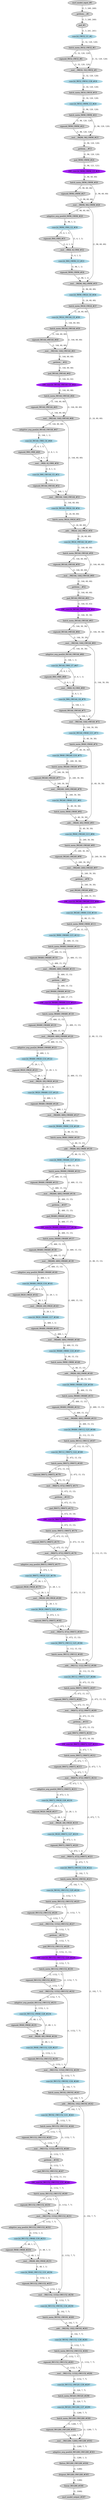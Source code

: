 strict digraph  {
"0 /nncf_model_input_0" [id=0, label="nncf_model_input_#0", style=filled, type=nncf_model_input];
"1 EfficientNet/NNCFUserConv2dStaticSamePadding[_conv_stem]/ModuleDict[pre_ops]/UpdateInputs[1]/__getitem___0" [id=1, label="__getitem___#1", style=filled, type=__getitem__];
"2 EfficientNet/NNCFUserConv2dStaticSamePadding[_conv_stem]/ZeroPad2d[static_padding]/pad_0" [id=2, label="pad_#1", style=filled, type=pad];
"3 EfficientNet/NNCFUserConv2dStaticSamePadding[_conv_stem]/conv2d_0" [color=lightblue, id=3, label="conv2d_OW32_G1_#2", style=filled, type=conv2d];
"4 EfficientNet/NNCFBatchNorm2d[_bn0]/batch_norm_0" [id=4, label="batch_norm_IW32_OW32_#3", style=filled, type=batch_norm];
"5 EfficientNet/MemoryEfficientSwish[_swish]/sigmoid_0" [id=5, label="sigmoid_IW32_OW32_#4", style=filled, type=sigmoid];
"6 EfficientNet/MemoryEfficientSwish[_swish]/__mul___0" [id=6, label="__mul___IW[32, 32]_OW32_#5", style=filled, type=__mul__];
"7 EfficientNet/ModuleList[_blocks]/MBConvBlock[0]/NNCFUserConv2dStaticSamePadding[_project_conv]/conv2d_0" [color=lightblue, id=7, label="conv2d_IW32_OW16_G38_#18", style=filled, type=conv2d];
"8 EfficientNet/ModuleList[_blocks]/MBConvBlock[0]/NNCFBatchNorm2d[_bn2]/batch_norm_0" [id=8, label="batch_norm_IW16_OW16_#19", style=filled, type=batch_norm];
"9 EfficientNet/ModuleList[_blocks]/MBConvBlock[1]/NNCFUserConv2dStaticSamePadding[_expand_conv]/conv2d_0" [color=lightblue, id=9, label="conv2d_IW16_OW96_G3_#20", style=filled, type=conv2d];
"10 EfficientNet/ModuleList[_blocks]/MBConvBlock[1]/NNCFBatchNorm2d[_bn0]/batch_norm_0" [id=10, label="batch_norm_IW96_OW96_#21", style=filled, type=batch_norm];
"11 EfficientNet/ModuleList[_blocks]/MBConvBlock[1]/MemoryEfficientSwish[_swish]/sigmoid_0" [id=11, label="sigmoid_IW96_OW96_#22", style=filled, type=sigmoid];
"12 EfficientNet/ModuleList[_blocks]/MBConvBlock[1]/MemoryEfficientSwish[_swish]/__mul___0" [id=12, label="__mul___IW[96, 96]_OW96_#23", style=filled, type=__mul__];
"13 EfficientNet/ModuleList[_blocks]/MBConvBlock[1]/NNCFUserConv2dStaticSamePadding[_depthwise_conv]/ModuleDict[pre_ops]/UpdateInputs[1]/__getitem___0" [id=13, label="__getitem___#13", style=filled, type=__getitem__];
"14 EfficientNet/ModuleList[_blocks]/MBConvBlock[1]/NNCFUserConv2dStaticSamePadding[_depthwise_conv]/ZeroPad2d[static_padding]/pad_0" [id=14, label="pad_IW96_OW96_#24", style=filled, type=pad];
"15 EfficientNet/ModuleList[_blocks]/MBConvBlock[1]/NNCFUserConv2dStaticSamePadding[_depthwise_conv]/conv2d_0" [color=purple, id=15, label="DW_conv2d_IW96_OW96_G3_#25", style=filled, type=conv2d];
"16 EfficientNet/ModuleList[_blocks]/MBConvBlock[1]/NNCFBatchNorm2d[_bn1]/batch_norm_0" [id=16, label="batch_norm_IW96_OW96_#26", style=filled, type=batch_norm];
"17 EfficientNet/ModuleList[_blocks]/MBConvBlock[1]/MemoryEfficientSwish[_swish]/sigmoid_1" [id=17, label="sigmoid_IW96_OW96_#27", style=filled, type=sigmoid];
"18 EfficientNet/ModuleList[_blocks]/MBConvBlock[1]/MemoryEfficientSwish[_swish]/__mul___1" [id=18, label="__mul___IW[96, 96]_OW96_#28", style=filled, type=__mul__];
"19 EfficientNet/ModuleList[_blocks]/MBConvBlock[1]/adaptive_avg_pool2d_0" [id=19, label="adaptive_avg_pool2d_IW96_OW96_#29", style=filled, type=adaptive_avg_pool2d];
"20 EfficientNet/ModuleList[_blocks]/MBConvBlock[1]/NNCFUserConv2dStaticSamePadding[_se_reduce]/conv2d_0" [color=lightblue, id=20, label="conv2d_IW96_OW4_G2_#30", style=filled, type=conv2d];
"21 EfficientNet/ModuleList[_blocks]/MBConvBlock[1]/MemoryEfficientSwish[_swish]/sigmoid_2" [id=21, label="sigmoid_IW4_OW4_#31", style=filled, type=sigmoid];
"22 EfficientNet/ModuleList[_blocks]/MBConvBlock[1]/MemoryEfficientSwish[_swish]/__mul___2" [id=22, label="__mul___IW[4, 4]_OW4_#32", style=filled, type=__mul__];
"23 EfficientNet/ModuleList[_blocks]/MBConvBlock[1]/NNCFUserConv2dStaticSamePadding[_se_expand]/conv2d_0" [color=lightblue, id=23, label="conv2d_IW4_OW96_G3_#33", style=filled, type=conv2d];
"24 EfficientNet/ModuleList[_blocks]/MBConvBlock[1]/sigmoid_0" [id=24, label="sigmoid_IW96_OW96_#34", style=filled, type=sigmoid];
"25 EfficientNet/ModuleList[_blocks]/MBConvBlock[1]/__mul___0" [id=25, label="__mul___IW[96, 96]_OW96_#35", style=filled, type=__mul__];
"26 EfficientNet/ModuleList[_blocks]/MBConvBlock[1]/NNCFUserConv2dStaticSamePadding[_project_conv]/conv2d_0" [color=lightblue, id=26, label="conv2d_IW96_OW24_G6_#36", style=filled, type=conv2d];
"27 EfficientNet/ModuleList[_blocks]/MBConvBlock[1]/NNCFBatchNorm2d[_bn2]/batch_norm_0" [id=27, label="batch_norm_IW24_OW24_#37", style=filled, type=batch_norm];
"28 EfficientNet/ModuleList[_blocks]/MBConvBlock[2]/NNCFUserConv2dStaticSamePadding[_expand_conv]/conv2d_0" [color=lightblue, id=28, label="conv2d_IW24_OW144_G5_#38", style=filled, type=conv2d];
"29 EfficientNet/ModuleList[_blocks]/MBConvBlock[2]/NNCFBatchNorm2d[_bn0]/batch_norm_0" [id=29, label="batch_norm_IW144_OW144_#39", style=filled, type=batch_norm];
"30 EfficientNet/ModuleList[_blocks]/MBConvBlock[2]/MemoryEfficientSwish[_swish]/sigmoid_0" [id=30, label="sigmoid_IW144_OW144_#40", style=filled, type=sigmoid];
"31 EfficientNet/ModuleList[_blocks]/MBConvBlock[2]/MemoryEfficientSwish[_swish]/__mul___0" [id=31, label="__mul___IW[144, 144]_OW144_#41", style=filled, type=__mul__];
"32 EfficientNet/ModuleList[_blocks]/MBConvBlock[2]/NNCFUserConv2dStaticSamePadding[_depthwise_conv]/ModuleDict[pre_ops]/UpdateInputs[1]/__getitem___0" [id=32, label="__getitem___#32", style=filled, type=__getitem__];
"33 EfficientNet/ModuleList[_blocks]/MBConvBlock[2]/NNCFUserConv2dStaticSamePadding[_depthwise_conv]/ZeroPad2d[static_padding]/pad_0" [id=33, label="pad_IW144_OW144_#42", style=filled, type=pad];
"34 EfficientNet/ModuleList[_blocks]/MBConvBlock[2]/NNCFUserConv2dStaticSamePadding[_depthwise_conv]/conv2d_0" [color=purple, id=34, label="DW_conv2d_IW144_OW144_G5_#43", style=filled, type=conv2d];
"35 EfficientNet/ModuleList[_blocks]/MBConvBlock[2]/NNCFBatchNorm2d[_bn1]/batch_norm_0" [id=35, label="batch_norm_IW144_OW144_#44", style=filled, type=batch_norm];
"36 EfficientNet/ModuleList[_blocks]/MBConvBlock[2]/MemoryEfficientSwish[_swish]/sigmoid_1" [id=36, label="sigmoid_IW144_OW144_#45", style=filled, type=sigmoid];
"37 EfficientNet/ModuleList[_blocks]/MBConvBlock[2]/MemoryEfficientSwish[_swish]/__mul___1" [id=37, label="__mul___IW[144, 144]_OW144_#46", style=filled, type=__mul__];
"38 EfficientNet/ModuleList[_blocks]/MBConvBlock[2]/adaptive_avg_pool2d_0" [id=38, label="adaptive_avg_pool2d_IW144_OW144_#47", style=filled, type=adaptive_avg_pool2d];
"39 EfficientNet/ModuleList[_blocks]/MBConvBlock[2]/NNCFUserConv2dStaticSamePadding[_se_reduce]/conv2d_0" [color=lightblue, id=39, label="conv2d_IW144_OW6_G4_#48", style=filled, type=conv2d];
"40 EfficientNet/ModuleList[_blocks]/MBConvBlock[2]/MemoryEfficientSwish[_swish]/sigmoid_2" [id=40, label="sigmoid_IW6_OW6_#49", style=filled, type=sigmoid];
"41 EfficientNet/ModuleList[_blocks]/MBConvBlock[2]/MemoryEfficientSwish[_swish]/__mul___2" [id=41, label="__mul___IW[6, 6]_OW6_#50", style=filled, type=__mul__];
"42 EfficientNet/ModuleList[_blocks]/MBConvBlock[2]/NNCFUserConv2dStaticSamePadding[_se_expand]/conv2d_0" [color=lightblue, id=42, label="conv2d_IW6_OW144_G5_#51", style=filled, type=conv2d];
"43 EfficientNet/ModuleList[_blocks]/MBConvBlock[2]/sigmoid_0" [id=43, label="sigmoid_IW144_OW144_#52", style=filled, type=sigmoid];
"44 EfficientNet/ModuleList[_blocks]/MBConvBlock[2]/__mul___0" [id=44, label="__mul___IW[144, 144]_OW144_#53", style=filled, type=__mul__];
"45 EfficientNet/ModuleList[_blocks]/MBConvBlock[2]/NNCFUserConv2dStaticSamePadding[_project_conv]/conv2d_0" [color=lightblue, id=45, label="conv2d_IW144_OW24_G6_#54", style=filled, type=conv2d];
"46 EfficientNet/ModuleList[_blocks]/MBConvBlock[2]/NNCFBatchNorm2d[_bn2]/batch_norm_0" [id=46, label="batch_norm_IW24_OW24_#55", style=filled, type=batch_norm];
"47 EfficientNet/ModuleList[_blocks]/MBConvBlock[2]/__add___0" [id=47, label="__add___IW[24, 24]_OW24_#56", style=filled, type=__add__];
"48 EfficientNet/ModuleList[_blocks]/MBConvBlock[3]/NNCFUserConv2dStaticSamePadding[_expand_conv]/conv2d_0" [color=lightblue, id=48, label="conv2d_IW24_OW144_G8_#57", style=filled, type=conv2d];
"49 EfficientNet/ModuleList[_blocks]/MBConvBlock[3]/NNCFBatchNorm2d[_bn0]/batch_norm_0" [id=49, label="batch_norm_IW144_OW144_#58", style=filled, type=batch_norm];
"50 EfficientNet/ModuleList[_blocks]/MBConvBlock[3]/MemoryEfficientSwish[_swish]/sigmoid_0" [id=50, label="sigmoid_IW144_OW144_#59", style=filled, type=sigmoid];
"51 EfficientNet/ModuleList[_blocks]/MBConvBlock[3]/MemoryEfficientSwish[_swish]/__mul___0" [id=51, label="__mul___IW[144, 144]_OW144_#60", style=filled, type=__mul__];
"52 EfficientNet/ModuleList[_blocks]/MBConvBlock[3]/NNCFUserConv2dStaticSamePadding[_depthwise_conv]/ModuleDict[pre_ops]/UpdateInputs[1]/__getitem___0" [id=52, label="__getitem___#52", style=filled, type=__getitem__];
"53 EfficientNet/ModuleList[_blocks]/MBConvBlock[3]/NNCFUserConv2dStaticSamePadding[_depthwise_conv]/ZeroPad2d[static_padding]/pad_0" [id=53, label="pad_IW144_OW144_#61", style=filled, type=pad];
"54 EfficientNet/ModuleList[_blocks]/MBConvBlock[3]/NNCFUserConv2dStaticSamePadding[_depthwise_conv]/conv2d_0" [color=purple, id=54, label="DW_conv2d_IW144_OW144_G8_#62", style=filled, type=conv2d];
"55 EfficientNet/ModuleList[_blocks]/MBConvBlock[3]/NNCFBatchNorm2d[_bn1]/batch_norm_0" [id=55, label="batch_norm_IW144_OW144_#63", style=filled, type=batch_norm];
"56 EfficientNet/ModuleList[_blocks]/MBConvBlock[3]/MemoryEfficientSwish[_swish]/sigmoid_1" [id=56, label="sigmoid_IW144_OW144_#64", style=filled, type=sigmoid];
"57 EfficientNet/ModuleList[_blocks]/MBConvBlock[3]/MemoryEfficientSwish[_swish]/__mul___1" [id=57, label="__mul___IW[144, 144]_OW144_#65", style=filled, type=__mul__];
"58 EfficientNet/ModuleList[_blocks]/MBConvBlock[3]/adaptive_avg_pool2d_0" [id=58, label="adaptive_avg_pool2d_IW144_OW144_#66", style=filled, type=adaptive_avg_pool2d];
"59 EfficientNet/ModuleList[_blocks]/MBConvBlock[3]/NNCFUserConv2dStaticSamePadding[_se_reduce]/conv2d_0" [color=lightblue, id=59, label="conv2d_IW144_OW6_G7_#67", style=filled, type=conv2d];
"60 EfficientNet/ModuleList[_blocks]/MBConvBlock[3]/MemoryEfficientSwish[_swish]/sigmoid_2" [id=60, label="sigmoid_IW6_OW6_#68", style=filled, type=sigmoid];
"61 EfficientNet/ModuleList[_blocks]/MBConvBlock[3]/MemoryEfficientSwish[_swish]/__mul___2" [id=61, label="__mul___IW[6, 6]_OW6_#69", style=filled, type=__mul__];
"62 EfficientNet/ModuleList[_blocks]/MBConvBlock[3]/NNCFUserConv2dStaticSamePadding[_se_expand]/conv2d_0" [color=lightblue, id=62, label="conv2d_IW6_OW144_G8_#70", style=filled, type=conv2d];
"63 EfficientNet/ModuleList[_blocks]/MBConvBlock[3]/sigmoid_0" [id=63, label="sigmoid_IW144_OW144_#71", style=filled, type=sigmoid];
"64 EfficientNet/ModuleList[_blocks]/MBConvBlock[3]/__mul___0" [id=64, label="__mul___IW[144, 144]_OW144_#72", style=filled, type=__mul__];
"65 EfficientNet/ModuleList[_blocks]/MBConvBlock[3]/NNCFUserConv2dStaticSamePadding[_project_conv]/conv2d_0" [color=lightblue, id=65, label="conv2d_IW144_OW40_G11_#73", style=filled, type=conv2d];
"66 EfficientNet/ModuleList[_blocks]/MBConvBlock[3]/NNCFBatchNorm2d[_bn2]/batch_norm_0" [id=66, label="batch_norm_IW40_OW40_#74", style=filled, type=batch_norm];
"67 EfficientNet/ModuleList[_blocks]/MBConvBlock[4]/NNCFUserConv2dStaticSamePadding[_expand_conv]/conv2d_0" [color=lightblue, id=67, label="conv2d_IW40_OW240_G10_#75", style=filled, type=conv2d];
"68 EfficientNet/ModuleList[_blocks]/MBConvBlock[4]/NNCFBatchNorm2d[_bn0]/batch_norm_0" [id=68, label="batch_norm_IW240_OW240_#76", style=filled, type=batch_norm];
"69 EfficientNet/ModuleList[_blocks]/MBConvBlock[4]/MemoryEfficientSwish[_swish]/sigmoid_0" [id=69, label="sigmoid_IW240_OW240_#77", style=filled, type=sigmoid];
"70 EfficientNet/ModuleList[_blocks]/MBConvBlock[4]/MemoryEfficientSwish[_swish]/__mul___0" [id=70, label="__mul___IW[240, 240]_OW240_#78", style=filled, type=__mul__];
"71 EfficientNet/ModuleList[_blocks]/MBConvBlock[4]/NNCFUserConv2dStaticSamePadding[_project_conv]/conv2d_0" [color=lightblue, id=71, label="conv2d_IW240_OW40_G11_#91", style=filled, type=conv2d];
"72 EfficientNet/ModuleList[_blocks]/MBConvBlock[4]/NNCFBatchNorm2d[_bn2]/batch_norm_0" [id=72, label="batch_norm_IW40_OW40_#92", style=filled, type=batch_norm];
"73 EfficientNet/ModuleList[_blocks]/MBConvBlock[4]/__add___0" [id=73, label="__add___IW[40, 40]_OW40_#93", style=filled, type=__add__];
"74 EfficientNet/ModuleList[_blocks]/MBConvBlock[5]/NNCFUserConv2dStaticSamePadding[_expand_conv]/conv2d_0" [color=lightblue, id=74, label="conv2d_IW40_OW240_G13_#94", style=filled, type=conv2d];
"75 EfficientNet/ModuleList[_blocks]/MBConvBlock[5]/NNCFBatchNorm2d[_bn0]/batch_norm_0" [id=75, label="batch_norm_IW240_OW240_#95", style=filled, type=batch_norm];
"76 EfficientNet/ModuleList[_blocks]/MBConvBlock[5]/MemoryEfficientSwish[_swish]/sigmoid_0" [id=76, label="sigmoid_IW240_OW240_#96", style=filled, type=sigmoid];
"77 EfficientNet/ModuleList[_blocks]/MBConvBlock[5]/MemoryEfficientSwish[_swish]/__mul___0" [id=77, label="__mul___IW[240, 240]_OW240_#97", style=filled, type=__mul__];
"78 EfficientNet/ModuleList[_blocks]/MBConvBlock[5]/NNCFUserConv2dStaticSamePadding[_depthwise_conv]/ModuleDict[pre_ops]/UpdateInputs[1]/__getitem___0" [id=78, label="__getitem___#78", style=filled, type=__getitem__];
"79 EfficientNet/ModuleList[_blocks]/MBConvBlock[5]/NNCFUserConv2dStaticSamePadding[_depthwise_conv]/ZeroPad2d[static_padding]/pad_0" [id=79, label="pad_IW240_OW240_#98", style=filled, type=pad];
"80 EfficientNet/ModuleList[_blocks]/MBConvBlock[5]/NNCFUserConv2dStaticSamePadding[_depthwise_conv]/conv2d_0" [color=purple, id=80, label="DW_conv2d_IW240_OW240_G13_#99", style=filled, type=conv2d];
"81 EfficientNet/ModuleList[_blocks]/MBConvBlock[5]/NNCFUserConv2dStaticSamePadding[_project_conv]/conv2d_0" [color=lightblue, id=81, label="conv2d_IW240_OW80_G18_#110", style=filled, type=conv2d];
"82 EfficientNet/ModuleList[_blocks]/MBConvBlock[5]/NNCFBatchNorm2d[_bn2]/batch_norm_0" [id=82, label="batch_norm_IW80_OW80_#111", style=filled, type=batch_norm];
"83 EfficientNet/ModuleList[_blocks]/MBConvBlock[6]/NNCFUserConv2dStaticSamePadding[_expand_conv]/conv2d_0" [color=lightblue, id=83, label="conv2d_IW80_OW480_G15_#112", style=filled, type=conv2d];
"84 EfficientNet/ModuleList[_blocks]/MBConvBlock[6]/NNCFBatchNorm2d[_bn0]/batch_norm_0" [id=84, label="batch_norm_IW480_OW480_#113", style=filled, type=batch_norm];
"85 EfficientNet/ModuleList[_blocks]/MBConvBlock[6]/MemoryEfficientSwish[_swish]/sigmoid_0" [id=85, label="sigmoid_IW480_OW480_#114", style=filled, type=sigmoid];
"86 EfficientNet/ModuleList[_blocks]/MBConvBlock[6]/MemoryEfficientSwish[_swish]/__mul___0" [id=86, label="__mul___IW[480, 480]_OW480_#115", style=filled, type=__mul__];
"87 EfficientNet/ModuleList[_blocks]/MBConvBlock[6]/NNCFUserConv2dStaticSamePadding[_depthwise_conv]/ModuleDict[pre_ops]/UpdateInputs[1]/__getitem___0" [id=87, label="__getitem___#87", style=filled, type=__getitem__];
"88 EfficientNet/ModuleList[_blocks]/MBConvBlock[6]/NNCFUserConv2dStaticSamePadding[_depthwise_conv]/ZeroPad2d[static_padding]/pad_0" [id=88, label="pad_IW480_OW480_#116", style=filled, type=pad];
"89 EfficientNet/ModuleList[_blocks]/MBConvBlock[6]/NNCFUserConv2dStaticSamePadding[_depthwise_conv]/conv2d_0" [color=purple, id=89, label="DW_conv2d_IW480_OW480_G15_#117", style=filled, type=conv2d];
"90 EfficientNet/ModuleList[_blocks]/MBConvBlock[6]/NNCFBatchNorm2d[_bn1]/batch_norm_0" [id=90, label="batch_norm_IW480_OW480_#118", style=filled, type=batch_norm];
"91 EfficientNet/ModuleList[_blocks]/MBConvBlock[6]/MemoryEfficientSwish[_swish]/sigmoid_1" [id=91, label="sigmoid_IW480_OW480_#119", style=filled, type=sigmoid];
"92 EfficientNet/ModuleList[_blocks]/MBConvBlock[6]/MemoryEfficientSwish[_swish]/__mul___1" [id=92, label="__mul___IW[480, 480]_OW480_#120", style=filled, type=__mul__];
"93 EfficientNet/ModuleList[_blocks]/MBConvBlock[6]/adaptive_avg_pool2d_0" [id=93, label="adaptive_avg_pool2d_IW480_OW480_#121", style=filled, type=adaptive_avg_pool2d];
"94 EfficientNet/ModuleList[_blocks]/MBConvBlock[6]/NNCFUserConv2dStaticSamePadding[_se_reduce]/conv2d_0" [color=lightblue, id=94, label="conv2d_IW480_OW20_G14_#122", style=filled, type=conv2d];
"95 EfficientNet/ModuleList[_blocks]/MBConvBlock[6]/MemoryEfficientSwish[_swish]/sigmoid_2" [id=95, label="sigmoid_IW20_OW20_#123", style=filled, type=sigmoid];
"96 EfficientNet/ModuleList[_blocks]/MBConvBlock[6]/MemoryEfficientSwish[_swish]/__mul___2" [id=96, label="__mul___IW[20, 20]_OW20_#124", style=filled, type=__mul__];
"97 EfficientNet/ModuleList[_blocks]/MBConvBlock[6]/NNCFUserConv2dStaticSamePadding[_se_expand]/conv2d_0" [color=lightblue, id=97, label="conv2d_IW20_OW480_G15_#125", style=filled, type=conv2d];
"98 EfficientNet/ModuleList[_blocks]/MBConvBlock[6]/sigmoid_0" [id=98, label="sigmoid_IW480_OW480_#126", style=filled, type=sigmoid];
"99 EfficientNet/ModuleList[_blocks]/MBConvBlock[6]/__mul___0" [id=99, label="__mul___IW[480, 480]_OW480_#127", style=filled, type=__mul__];
"100 EfficientNet/ModuleList[_blocks]/MBConvBlock[6]/NNCFUserConv2dStaticSamePadding[_project_conv]/conv2d_0" [color=lightblue, id=100, label="conv2d_IW480_OW80_G18_#128", style=filled, type=conv2d];
"101 EfficientNet/ModuleList[_blocks]/MBConvBlock[6]/NNCFBatchNorm2d[_bn2]/batch_norm_0" [id=101, label="batch_norm_IW80_OW80_#129", style=filled, type=batch_norm];
"102 EfficientNet/ModuleList[_blocks]/MBConvBlock[6]/__add___0" [id=102, label="__add___IW[80, 80]_OW80_#130", style=filled, type=__add__];
"103 EfficientNet/ModuleList[_blocks]/MBConvBlock[7]/NNCFUserConv2dStaticSamePadding[_expand_conv]/conv2d_0" [color=lightblue, id=103, label="conv2d_IW80_OW480_G17_#131", style=filled, type=conv2d];
"104 EfficientNet/ModuleList[_blocks]/MBConvBlock[7]/NNCFBatchNorm2d[_bn0]/batch_norm_0" [id=104, label="batch_norm_IW480_OW480_#132", style=filled, type=batch_norm];
"105 EfficientNet/ModuleList[_blocks]/MBConvBlock[7]/MemoryEfficientSwish[_swish]/sigmoid_0" [id=105, label="sigmoid_IW480_OW480_#133", style=filled, type=sigmoid];
"106 EfficientNet/ModuleList[_blocks]/MBConvBlock[7]/MemoryEfficientSwish[_swish]/__mul___0" [id=106, label="__mul___IW[480, 480]_OW480_#134", style=filled, type=__mul__];
"107 EfficientNet/ModuleList[_blocks]/MBConvBlock[7]/NNCFUserConv2dStaticSamePadding[_depthwise_conv]/ModuleDict[pre_ops]/UpdateInputs[1]/__getitem___0" [id=107, label="__getitem___#107", style=filled, type=__getitem__];
"108 EfficientNet/ModuleList[_blocks]/MBConvBlock[7]/NNCFUserConv2dStaticSamePadding[_depthwise_conv]/ZeroPad2d[static_padding]/pad_0" [id=108, label="pad_IW480_OW480_#135", style=filled, type=pad];
"109 EfficientNet/ModuleList[_blocks]/MBConvBlock[7]/NNCFUserConv2dStaticSamePadding[_depthwise_conv]/conv2d_0" [color=purple, id=109, label="DW_conv2d_IW480_OW480_G17_#136", style=filled, type=conv2d];
"110 EfficientNet/ModuleList[_blocks]/MBConvBlock[7]/NNCFBatchNorm2d[_bn1]/batch_norm_0" [id=110, label="batch_norm_IW480_OW480_#137", style=filled, type=batch_norm];
"111 EfficientNet/ModuleList[_blocks]/MBConvBlock[7]/MemoryEfficientSwish[_swish]/sigmoid_1" [id=111, label="sigmoid_IW480_OW480_#138", style=filled, type=sigmoid];
"112 EfficientNet/ModuleList[_blocks]/MBConvBlock[7]/MemoryEfficientSwish[_swish]/__mul___1" [id=112, label="__mul___IW[480, 480]_OW480_#139", style=filled, type=__mul__];
"113 EfficientNet/ModuleList[_blocks]/MBConvBlock[7]/adaptive_avg_pool2d_0" [id=113, label="adaptive_avg_pool2d_IW480_OW480_#140", style=filled, type=adaptive_avg_pool2d];
"114 EfficientNet/ModuleList[_blocks]/MBConvBlock[7]/NNCFUserConv2dStaticSamePadding[_se_reduce]/conv2d_0" [color=lightblue, id=114, label="conv2d_IW480_OW20_G16_#141", style=filled, type=conv2d];
"115 EfficientNet/ModuleList[_blocks]/MBConvBlock[7]/MemoryEfficientSwish[_swish]/sigmoid_2" [id=115, label="sigmoid_IW20_OW20_#142", style=filled, type=sigmoid];
"116 EfficientNet/ModuleList[_blocks]/MBConvBlock[7]/MemoryEfficientSwish[_swish]/__mul___2" [id=116, label="__mul___IW[20, 20]_OW20_#143", style=filled, type=__mul__];
"117 EfficientNet/ModuleList[_blocks]/MBConvBlock[7]/NNCFUserConv2dStaticSamePadding[_se_expand]/conv2d_0" [color=lightblue, id=117, label="conv2d_IW20_OW480_G17_#144", style=filled, type=conv2d];
"118 EfficientNet/ModuleList[_blocks]/MBConvBlock[7]/sigmoid_0" [id=118, label="sigmoid_IW480_OW480_#145", style=filled, type=sigmoid];
"119 EfficientNet/ModuleList[_blocks]/MBConvBlock[7]/__mul___0" [id=119, label="__mul___IW[480, 480]_OW480_#146", style=filled, type=__mul__];
"120 EfficientNet/ModuleList[_blocks]/MBConvBlock[7]/NNCFUserConv2dStaticSamePadding[_project_conv]/conv2d_0" [color=lightblue, id=120, label="conv2d_IW480_OW80_G18_#147", style=filled, type=conv2d];
"121 EfficientNet/ModuleList[_blocks]/MBConvBlock[7]/NNCFBatchNorm2d[_bn2]/batch_norm_0" [id=121, label="batch_norm_IW80_OW80_#148", style=filled, type=batch_norm];
"122 EfficientNet/ModuleList[_blocks]/MBConvBlock[7]/__add___0" [id=122, label="__add___IW[80, 80]_OW80_#149", style=filled, type=__add__];
"123 EfficientNet/ModuleList[_blocks]/MBConvBlock[8]/NNCFUserConv2dStaticSamePadding[_expand_conv]/conv2d_0" [color=lightblue, id=123, label="conv2d_IW80_OW480_G20_#150", style=filled, type=conv2d];
"124 EfficientNet/ModuleList[_blocks]/MBConvBlock[8]/NNCFBatchNorm2d[_bn0]/batch_norm_0" [id=124, label="batch_norm_IW480_OW480_#151", style=filled, type=batch_norm];
"125 EfficientNet/ModuleList[_blocks]/MBConvBlock[8]/MemoryEfficientSwish[_swish]/sigmoid_0" [id=125, label="sigmoid_IW480_OW480_#152", style=filled, type=sigmoid];
"126 EfficientNet/ModuleList[_blocks]/MBConvBlock[8]/MemoryEfficientSwish[_swish]/__mul___0" [id=126, label="__mul___IW[480, 480]_OW480_#153", style=filled, type=__mul__];
"127 EfficientNet/ModuleList[_blocks]/MBConvBlock[8]/NNCFUserConv2dStaticSamePadding[_project_conv]/conv2d_0" [color=lightblue, id=127, label="conv2d_IW480_OW112_G25_#166", style=filled, type=conv2d];
"128 EfficientNet/ModuleList[_blocks]/MBConvBlock[8]/NNCFBatchNorm2d[_bn2]/batch_norm_0" [id=128, label="batch_norm_IW112_OW112_#167", style=filled, type=batch_norm];
"129 EfficientNet/ModuleList[_blocks]/MBConvBlock[9]/NNCFUserConv2dStaticSamePadding[_expand_conv]/conv2d_0" [color=lightblue, id=129, label="conv2d_IW112_OW672_G22_#168", style=filled, type=conv2d];
"130 EfficientNet/ModuleList[_blocks]/MBConvBlock[9]/NNCFBatchNorm2d[_bn0]/batch_norm_0" [id=130, label="batch_norm_IW672_OW672_#169", style=filled, type=batch_norm];
"131 EfficientNet/ModuleList[_blocks]/MBConvBlock[9]/MemoryEfficientSwish[_swish]/sigmoid_0" [id=131, label="sigmoid_IW672_OW672_#170", style=filled, type=sigmoid];
"132 EfficientNet/ModuleList[_blocks]/MBConvBlock[9]/MemoryEfficientSwish[_swish]/__mul___0" [id=132, label="__mul___IW[672, 672]_OW672_#171", style=filled, type=__mul__];
"133 EfficientNet/ModuleList[_blocks]/MBConvBlock[9]/NNCFUserConv2dStaticSamePadding[_depthwise_conv]/ModuleDict[pre_ops]/UpdateInputs[1]/__getitem___0" [id=133, label="__getitem___#133", style=filled, type=__getitem__];
"134 EfficientNet/ModuleList[_blocks]/MBConvBlock[9]/NNCFUserConv2dStaticSamePadding[_depthwise_conv]/ZeroPad2d[static_padding]/pad_0" [id=134, label="pad_IW672_OW672_#172", style=filled, type=pad];
"135 EfficientNet/ModuleList[_blocks]/MBConvBlock[9]/NNCFUserConv2dStaticSamePadding[_depthwise_conv]/conv2d_0" [color=purple, id=135, label="DW_conv2d_IW672_OW672_G22_#173", style=filled, type=conv2d];
"136 EfficientNet/ModuleList[_blocks]/MBConvBlock[9]/NNCFBatchNorm2d[_bn1]/batch_norm_0" [id=136, label="batch_norm_IW672_OW672_#174", style=filled, type=batch_norm];
"137 EfficientNet/ModuleList[_blocks]/MBConvBlock[9]/MemoryEfficientSwish[_swish]/sigmoid_1" [id=137, label="sigmoid_IW672_OW672_#175", style=filled, type=sigmoid];
"138 EfficientNet/ModuleList[_blocks]/MBConvBlock[9]/MemoryEfficientSwish[_swish]/__mul___1" [id=138, label="__mul___IW[672, 672]_OW672_#176", style=filled, type=__mul__];
"139 EfficientNet/ModuleList[_blocks]/MBConvBlock[9]/adaptive_avg_pool2d_0" [id=139, label="adaptive_avg_pool2d_IW672_OW672_#177", style=filled, type=adaptive_avg_pool2d];
"140 EfficientNet/ModuleList[_blocks]/MBConvBlock[9]/NNCFUserConv2dStaticSamePadding[_se_reduce]/conv2d_0" [color=lightblue, id=140, label="conv2d_IW672_OW28_G21_#178", style=filled, type=conv2d];
"141 EfficientNet/ModuleList[_blocks]/MBConvBlock[9]/MemoryEfficientSwish[_swish]/sigmoid_2" [id=141, label="sigmoid_IW28_OW28_#179", style=filled, type=sigmoid];
"142 EfficientNet/ModuleList[_blocks]/MBConvBlock[9]/MemoryEfficientSwish[_swish]/__mul___2" [id=142, label="__mul___IW[28, 28]_OW28_#180", style=filled, type=__mul__];
"143 EfficientNet/ModuleList[_blocks]/MBConvBlock[9]/NNCFUserConv2dStaticSamePadding[_se_expand]/conv2d_0" [color=lightblue, id=143, label="conv2d_IW28_OW672_G22_#181", style=filled, type=conv2d];
"144 EfficientNet/ModuleList[_blocks]/MBConvBlock[9]/sigmoid_0" [id=144, label="sigmoid_IW672_OW672_#182", style=filled, type=sigmoid];
"145 EfficientNet/ModuleList[_blocks]/MBConvBlock[9]/__mul___0" [id=145, label="__mul___IW[672, 672]_OW672_#183", style=filled, type=__mul__];
"146 EfficientNet/ModuleList[_blocks]/MBConvBlock[9]/NNCFUserConv2dStaticSamePadding[_project_conv]/conv2d_0" [color=lightblue, id=146, label="conv2d_IW672_OW112_G25_#184", style=filled, type=conv2d];
"147 EfficientNet/ModuleList[_blocks]/MBConvBlock[9]/NNCFBatchNorm2d[_bn2]/batch_norm_0" [id=147, label="batch_norm_IW112_OW112_#185", style=filled, type=batch_norm];
"148 EfficientNet/ModuleList[_blocks]/MBConvBlock[9]/__add___0" [id=148, label="__add___IW[112, 112]_OW112_#186", style=filled, type=__add__];
"149 EfficientNet/ModuleList[_blocks]/MBConvBlock[11]/NNCFUserConv2dStaticSamePadding[_expand_conv]/conv2d_0" [color=lightblue, id=149, label="conv2d_IW112_OW672_G27_#206", style=filled, type=conv2d];
"150 EfficientNet/ModuleList[_blocks]/MBConvBlock[11]/NNCFBatchNorm2d[_bn0]/batch_norm_0" [id=150, label="batch_norm_IW672_OW672_#207", style=filled, type=batch_norm];
"151 EfficientNet/ModuleList[_blocks]/MBConvBlock[11]/MemoryEfficientSwish[_swish]/sigmoid_0" [id=151, label="sigmoid_IW672_OW672_#208", style=filled, type=sigmoid];
"152 EfficientNet/ModuleList[_blocks]/MBConvBlock[11]/MemoryEfficientSwish[_swish]/__mul___0" [id=152, label="__mul___IW[672, 672]_OW672_#209", style=filled, type=__mul__];
"153 EfficientNet/ModuleList[_blocks]/MBConvBlock[11]/NNCFUserConv2dStaticSamePadding[_depthwise_conv]/ModuleDict[pre_ops]/UpdateInputs[1]/__getitem___0" [id=153, label="__getitem___#153", style=filled, type=__getitem__];
"154 EfficientNet/ModuleList[_blocks]/MBConvBlock[11]/NNCFUserConv2dStaticSamePadding[_depthwise_conv]/ZeroPad2d[static_padding]/pad_0" [id=154, label="pad_IW672_OW672_#210", style=filled, type=pad];
"155 EfficientNet/ModuleList[_blocks]/MBConvBlock[11]/NNCFUserConv2dStaticSamePadding[_depthwise_conv]/conv2d_0" [color=purple, id=155, label="DW_conv2d_IW672_OW672_G27_#211", style=filled, type=conv2d];
"156 EfficientNet/ModuleList[_blocks]/MBConvBlock[11]/NNCFBatchNorm2d[_bn1]/batch_norm_0" [id=156, label="batch_norm_IW672_OW672_#212", style=filled, type=batch_norm];
"157 EfficientNet/ModuleList[_blocks]/MBConvBlock[11]/MemoryEfficientSwish[_swish]/sigmoid_1" [id=157, label="sigmoid_IW672_OW672_#213", style=filled, type=sigmoid];
"158 EfficientNet/ModuleList[_blocks]/MBConvBlock[11]/MemoryEfficientSwish[_swish]/__mul___1" [id=158, label="__mul___IW[672, 672]_OW672_#214", style=filled, type=__mul__];
"159 EfficientNet/ModuleList[_blocks]/MBConvBlock[11]/adaptive_avg_pool2d_0" [id=159, label="adaptive_avg_pool2d_IW672_OW672_#215", style=filled, type=adaptive_avg_pool2d];
"160 EfficientNet/ModuleList[_blocks]/MBConvBlock[11]/NNCFUserConv2dStaticSamePadding[_se_reduce]/conv2d_0" [color=lightblue, id=160, label="conv2d_IW672_OW28_G26_#216", style=filled, type=conv2d];
"161 EfficientNet/ModuleList[_blocks]/MBConvBlock[11]/MemoryEfficientSwish[_swish]/sigmoid_2" [id=161, label="sigmoid_IW28_OW28_#217", style=filled, type=sigmoid];
"162 EfficientNet/ModuleList[_blocks]/MBConvBlock[11]/MemoryEfficientSwish[_swish]/__mul___2" [id=162, label="__mul___IW[28, 28]_OW28_#218", style=filled, type=__mul__];
"163 EfficientNet/ModuleList[_blocks]/MBConvBlock[11]/NNCFUserConv2dStaticSamePadding[_se_expand]/conv2d_0" [color=lightblue, id=163, label="conv2d_IW28_OW672_G27_#219", style=filled, type=conv2d];
"164 EfficientNet/ModuleList[_blocks]/MBConvBlock[11]/sigmoid_0" [id=164, label="sigmoid_IW672_OW672_#220", style=filled, type=sigmoid];
"165 EfficientNet/ModuleList[_blocks]/MBConvBlock[11]/__mul___0" [id=165, label="__mul___IW[672, 672]_OW672_#221", style=filled, type=__mul__];
"166 EfficientNet/ModuleList[_blocks]/MBConvBlock[11]/NNCFUserConv2dStaticSamePadding[_project_conv]/conv2d_0" [color=lightblue, id=166, label="conv2d_IW672_OW192_G34_#222", style=filled, type=conv2d];
"167 EfficientNet/ModuleList[_blocks]/MBConvBlock[11]/NNCFBatchNorm2d[_bn2]/batch_norm_0" [id=167, label="batch_norm_IW192_OW192_#223", style=filled, type=batch_norm];
"168 EfficientNet/ModuleList[_blocks]/MBConvBlock[12]/NNCFUserConv2dStaticSamePadding[_expand_conv]/conv2d_0" [color=lightblue, id=168, label="conv2d_IW192_OW1152_G29_#224", style=filled, type=conv2d];
"169 EfficientNet/ModuleList[_blocks]/MBConvBlock[12]/NNCFBatchNorm2d[_bn0]/batch_norm_0" [id=169, label="batch_norm_IW1152_OW1152_#225", style=filled, type=batch_norm];
"170 EfficientNet/ModuleList[_blocks]/MBConvBlock[12]/MemoryEfficientSwish[_swish]/sigmoid_0" [id=170, label="sigmoid_IW1152_OW1152_#226", style=filled, type=sigmoid];
"171 EfficientNet/ModuleList[_blocks]/MBConvBlock[12]/MemoryEfficientSwish[_swish]/__mul___0" [id=171, label="__mul___IW[1152, 1152]_OW1152_#227", style=filled, type=__mul__];
"172 EfficientNet/ModuleList[_blocks]/MBConvBlock[12]/NNCFUserConv2dStaticSamePadding[_depthwise_conv]/ModuleDict[pre_ops]/UpdateInputs[1]/__getitem___0" [id=172, label="__getitem___#172", style=filled, type=__getitem__];
"173 EfficientNet/ModuleList[_blocks]/MBConvBlock[12]/NNCFUserConv2dStaticSamePadding[_depthwise_conv]/ZeroPad2d[static_padding]/pad_0" [id=173, label="pad_IW1152_OW1152_#228", style=filled, type=pad];
"174 EfficientNet/ModuleList[_blocks]/MBConvBlock[12]/NNCFUserConv2dStaticSamePadding[_depthwise_conv]/conv2d_0" [color=purple, id=174, label="DW_conv2d_IW1152_OW1152_G29_#229", style=filled, type=conv2d];
"175 EfficientNet/ModuleList[_blocks]/MBConvBlock[12]/NNCFBatchNorm2d[_bn1]/batch_norm_0" [id=175, label="batch_norm_IW1152_OW1152_#230", style=filled, type=batch_norm];
"176 EfficientNet/ModuleList[_blocks]/MBConvBlock[12]/MemoryEfficientSwish[_swish]/sigmoid_1" [id=176, label="sigmoid_IW1152_OW1152_#231", style=filled, type=sigmoid];
"177 EfficientNet/ModuleList[_blocks]/MBConvBlock[12]/MemoryEfficientSwish[_swish]/__mul___1" [id=177, label="__mul___IW[1152, 1152]_OW1152_#232", style=filled, type=__mul__];
"178 EfficientNet/ModuleList[_blocks]/MBConvBlock[12]/adaptive_avg_pool2d_0" [id=178, label="adaptive_avg_pool2d_IW1152_OW1152_#233", style=filled, type=adaptive_avg_pool2d];
"179 EfficientNet/ModuleList[_blocks]/MBConvBlock[12]/NNCFUserConv2dStaticSamePadding[_se_reduce]/conv2d_0" [color=lightblue, id=179, label="conv2d_IW1152_OW48_G28_#234", style=filled, type=conv2d];
"180 EfficientNet/ModuleList[_blocks]/MBConvBlock[12]/MemoryEfficientSwish[_swish]/sigmoid_2" [id=180, label="sigmoid_IW48_OW48_#235", style=filled, type=sigmoid];
"181 EfficientNet/ModuleList[_blocks]/MBConvBlock[12]/MemoryEfficientSwish[_swish]/__mul___2" [id=181, label="__mul___IW[48, 48]_OW48_#236", style=filled, type=__mul__];
"182 EfficientNet/ModuleList[_blocks]/MBConvBlock[12]/NNCFUserConv2dStaticSamePadding[_se_expand]/conv2d_0" [color=lightblue, id=182, label="conv2d_IW48_OW1152_G29_#237", style=filled, type=conv2d];
"183 EfficientNet/ModuleList[_blocks]/MBConvBlock[12]/sigmoid_0" [id=183, label="sigmoid_IW1152_OW1152_#238", style=filled, type=sigmoid];
"184 EfficientNet/ModuleList[_blocks]/MBConvBlock[12]/__mul___0" [id=184, label="__mul___IW[1152, 1152]_OW1152_#239", style=filled, type=__mul__];
"185 EfficientNet/ModuleList[_blocks]/MBConvBlock[12]/NNCFUserConv2dStaticSamePadding[_project_conv]/conv2d_0" [color=lightblue, id=185, label="conv2d_IW1152_OW192_G34_#240", style=filled, type=conv2d];
"186 EfficientNet/ModuleList[_blocks]/MBConvBlock[12]/NNCFBatchNorm2d[_bn2]/batch_norm_0" [id=186, label="batch_norm_IW192_OW192_#241", style=filled, type=batch_norm];
"187 EfficientNet/ModuleList[_blocks]/MBConvBlock[12]/__add___0" [id=187, label="__add___IW[192, 192]_OW192_#242", style=filled, type=__add__];
"188 EfficientNet/ModuleList[_blocks]/MBConvBlock[13]/NNCFUserConv2dStaticSamePadding[_expand_conv]/conv2d_0" [color=lightblue, id=188, label="conv2d_IW192_OW1152_G31_#243", style=filled, type=conv2d];
"189 EfficientNet/ModuleList[_blocks]/MBConvBlock[13]/NNCFBatchNorm2d[_bn0]/batch_norm_0" [id=189, label="batch_norm_IW1152_OW1152_#244", style=filled, type=batch_norm];
"190 EfficientNet/ModuleList[_blocks]/MBConvBlock[13]/MemoryEfficientSwish[_swish]/sigmoid_0" [id=190, label="sigmoid_IW1152_OW1152_#245", style=filled, type=sigmoid];
"191 EfficientNet/ModuleList[_blocks]/MBConvBlock[13]/MemoryEfficientSwish[_swish]/__mul___0" [id=191, label="__mul___IW[1152, 1152]_OW1152_#246", style=filled, type=__mul__];
"192 EfficientNet/ModuleList[_blocks]/MBConvBlock[13]/NNCFUserConv2dStaticSamePadding[_depthwise_conv]/ModuleDict[pre_ops]/UpdateInputs[1]/__getitem___0" [id=192, label="__getitem___#192", style=filled, type=__getitem__];
"193 EfficientNet/ModuleList[_blocks]/MBConvBlock[13]/NNCFUserConv2dStaticSamePadding[_depthwise_conv]/ZeroPad2d[static_padding]/pad_0" [id=193, label="pad_IW1152_OW1152_#247", style=filled, type=pad];
"194 EfficientNet/ModuleList[_blocks]/MBConvBlock[13]/NNCFUserConv2dStaticSamePadding[_depthwise_conv]/conv2d_0" [color=purple, id=194, label="DW_conv2d_IW1152_OW1152_G31_#248", style=filled, type=conv2d];
"195 EfficientNet/ModuleList[_blocks]/MBConvBlock[13]/NNCFBatchNorm2d[_bn1]/batch_norm_0" [id=195, label="batch_norm_IW1152_OW1152_#249", style=filled, type=batch_norm];
"196 EfficientNet/ModuleList[_blocks]/MBConvBlock[13]/MemoryEfficientSwish[_swish]/sigmoid_1" [id=196, label="sigmoid_IW1152_OW1152_#250", style=filled, type=sigmoid];
"197 EfficientNet/ModuleList[_blocks]/MBConvBlock[13]/MemoryEfficientSwish[_swish]/__mul___1" [id=197, label="__mul___IW[1152, 1152]_OW1152_#251", style=filled, type=__mul__];
"198 EfficientNet/ModuleList[_blocks]/MBConvBlock[13]/adaptive_avg_pool2d_0" [id=198, label="adaptive_avg_pool2d_IW1152_OW1152_#252", style=filled, type=adaptive_avg_pool2d];
"199 EfficientNet/ModuleList[_blocks]/MBConvBlock[13]/NNCFUserConv2dStaticSamePadding[_se_reduce]/conv2d_0" [color=lightblue, id=199, label="conv2d_IW1152_OW48_G30_#253", style=filled, type=conv2d];
"200 EfficientNet/ModuleList[_blocks]/MBConvBlock[13]/MemoryEfficientSwish[_swish]/sigmoid_2" [id=200, label="sigmoid_IW48_OW48_#254", style=filled, type=sigmoid];
"201 EfficientNet/ModuleList[_blocks]/MBConvBlock[13]/MemoryEfficientSwish[_swish]/__mul___2" [id=201, label="__mul___IW[48, 48]_OW48_#255", style=filled, type=__mul__];
"202 EfficientNet/ModuleList[_blocks]/MBConvBlock[13]/NNCFUserConv2dStaticSamePadding[_se_expand]/conv2d_0" [color=lightblue, id=202, label="conv2d_IW48_OW1152_G31_#256", style=filled, type=conv2d];
"203 EfficientNet/ModuleList[_blocks]/MBConvBlock[13]/sigmoid_0" [id=203, label="sigmoid_IW1152_OW1152_#257", style=filled, type=sigmoid];
"204 EfficientNet/ModuleList[_blocks]/MBConvBlock[13]/__mul___0" [id=204, label="__mul___IW[1152, 1152]_OW1152_#258", style=filled, type=__mul__];
"205 EfficientNet/ModuleList[_blocks]/MBConvBlock[13]/NNCFUserConv2dStaticSamePadding[_project_conv]/conv2d_0" [color=lightblue, id=205, label="conv2d_IW1152_OW192_G34_#259", style=filled, type=conv2d];
"206 EfficientNet/ModuleList[_blocks]/MBConvBlock[13]/NNCFBatchNorm2d[_bn2]/batch_norm_0" [id=206, label="batch_norm_IW192_OW192_#260", style=filled, type=batch_norm];
"207 EfficientNet/ModuleList[_blocks]/MBConvBlock[13]/__add___0" [id=207, label="__add___IW[192, 192]_OW192_#261", style=filled, type=__add__];
"208 EfficientNet/ModuleList[_blocks]/MBConvBlock[15]/NNCFUserConv2dStaticSamePadding[_expand_conv]/conv2d_0" [color=lightblue, id=208, label="conv2d_IW192_OW1152_G36_#281", style=filled, type=conv2d];
"209 EfficientNet/ModuleList[_blocks]/MBConvBlock[15]/NNCFBatchNorm2d[_bn0]/batch_norm_0" [id=209, label="batch_norm_IW1152_OW1152_#282", style=filled, type=batch_norm];
"210 EfficientNet/ModuleList[_blocks]/MBConvBlock[15]/MemoryEfficientSwish[_swish]/sigmoid_0" [id=210, label="sigmoid_IW1152_OW1152_#283", style=filled, type=sigmoid];
"211 EfficientNet/ModuleList[_blocks]/MBConvBlock[15]/MemoryEfficientSwish[_swish]/__mul___0" [id=211, label="__mul___IW[1152, 1152]_OW1152_#284", style=filled, type=__mul__];
"212 EfficientNet/ModuleList[_blocks]/MBConvBlock[15]/NNCFUserConv2dStaticSamePadding[_project_conv]/conv2d_0" [color=lightblue, id=212, label="conv2d_IW1152_OW320_G39_#297", style=filled, type=conv2d];
"213 EfficientNet/ModuleList[_blocks]/MBConvBlock[15]/NNCFBatchNorm2d[_bn2]/batch_norm_0" [id=213, label="batch_norm_IW320_OW320_#298", style=filled, type=batch_norm];
"214 EfficientNet/NNCFUserConv2dStaticSamePadding[_conv_head]/conv2d_0" [color=lightblue, id=214, label="conv2d_IW320_OW1280_G37_#299", style=filled, type=conv2d];
"215 EfficientNet/NNCFBatchNorm2d[_bn1]/batch_norm_0" [id=215, label="batch_norm_IW1280_OW1280_#300", style=filled, type=batch_norm];
"216 EfficientNet/MemoryEfficientSwish[_swish]/sigmoid_1" [id=216, label="sigmoid_IW1280_OW1280_#301", style=filled, type=sigmoid];
"217 EfficientNet/MemoryEfficientSwish[_swish]/__mul___1" [id=217, label="__mul___IW[1280, 1280]_OW1280_#302", style=filled, type=__mul__];
"218 EfficientNet/AdaptiveAvgPool2d[_avg_pooling]/adaptive_avg_pool2d_0" [id=218, label="adaptive_avg_pool2d_IW1280_OW1280_#303", style=filled, type=adaptive_avg_pool2d];
"219 EfficientNet/flatten_0" [id=219, label="flatten_IW1280_OW1280_#304", style=filled, type=flatten];
"220 EfficientNet/Dropout[_dropout]/dropout_0" [id=220, label="dropout_IW1280_OW1280_#305", style=filled, type=dropout];
"221 EfficientNet/NNCFLinear[_fc]/linear_0" [id=221, label="linear_IW1280_#306", style=filled, type=linear];
"222 /nncf_model_output_0" [id=222, label="nncf_model_output_#307", style=filled, type=nncf_model_output];
"0 /nncf_model_input_0" -> "1 EfficientNet/NNCFUserConv2dStaticSamePadding[_conv_stem]/ModuleDict[pre_ops]/UpdateInputs[1]/__getitem___0"  [label="(1, 3, 240, 240)", style=solid];
"1 EfficientNet/NNCFUserConv2dStaticSamePadding[_conv_stem]/ModuleDict[pre_ops]/UpdateInputs[1]/__getitem___0" -> "2 EfficientNet/NNCFUserConv2dStaticSamePadding[_conv_stem]/ZeroPad2d[static_padding]/pad_0"  [label="(1, 3, 240, 240)", style=solid];
"2 EfficientNet/NNCFUserConv2dStaticSamePadding[_conv_stem]/ZeroPad2d[static_padding]/pad_0" -> "3 EfficientNet/NNCFUserConv2dStaticSamePadding[_conv_stem]/conv2d_0"  [label="(1, 3, 241, 241)", style=solid];
"3 EfficientNet/NNCFUserConv2dStaticSamePadding[_conv_stem]/conv2d_0" -> "4 EfficientNet/NNCFBatchNorm2d[_bn0]/batch_norm_0"  [label="(1, 32, 120, 120)", style=solid];
"4 EfficientNet/NNCFBatchNorm2d[_bn0]/batch_norm_0" -> "5 EfficientNet/MemoryEfficientSwish[_swish]/sigmoid_0"  [label="(1, 32, 120, 120)", style=solid];
"4 EfficientNet/NNCFBatchNorm2d[_bn0]/batch_norm_0" -> "6 EfficientNet/MemoryEfficientSwish[_swish]/__mul___0"  [label="(1, 32, 120, 120)", style=solid];
"5 EfficientNet/MemoryEfficientSwish[_swish]/sigmoid_0" -> "6 EfficientNet/MemoryEfficientSwish[_swish]/__mul___0"  [label="(1, 32, 120, 120)", style=solid];
"6 EfficientNet/MemoryEfficientSwish[_swish]/__mul___0" -> "7 EfficientNet/ModuleList[_blocks]/MBConvBlock[0]/NNCFUserConv2dStaticSamePadding[_project_conv]/conv2d_0"  [label="(1, 32, 120, 120)", style=solid];
"7 EfficientNet/ModuleList[_blocks]/MBConvBlock[0]/NNCFUserConv2dStaticSamePadding[_project_conv]/conv2d_0" -> "8 EfficientNet/ModuleList[_blocks]/MBConvBlock[0]/NNCFBatchNorm2d[_bn2]/batch_norm_0"  [label="(1, 16, 120, 120)", style=solid];
"8 EfficientNet/ModuleList[_blocks]/MBConvBlock[0]/NNCFBatchNorm2d[_bn2]/batch_norm_0" -> "9 EfficientNet/ModuleList[_blocks]/MBConvBlock[1]/NNCFUserConv2dStaticSamePadding[_expand_conv]/conv2d_0"  [label="(1, 16, 120, 120)", style=solid];
"9 EfficientNet/ModuleList[_blocks]/MBConvBlock[1]/NNCFUserConv2dStaticSamePadding[_expand_conv]/conv2d_0" -> "10 EfficientNet/ModuleList[_blocks]/MBConvBlock[1]/NNCFBatchNorm2d[_bn0]/batch_norm_0"  [label="(1, 96, 120, 120)", style=solid];
"10 EfficientNet/ModuleList[_blocks]/MBConvBlock[1]/NNCFBatchNorm2d[_bn0]/batch_norm_0" -> "11 EfficientNet/ModuleList[_blocks]/MBConvBlock[1]/MemoryEfficientSwish[_swish]/sigmoid_0"  [label="(1, 96, 120, 120)", style=solid];
"10 EfficientNet/ModuleList[_blocks]/MBConvBlock[1]/NNCFBatchNorm2d[_bn0]/batch_norm_0" -> "12 EfficientNet/ModuleList[_blocks]/MBConvBlock[1]/MemoryEfficientSwish[_swish]/__mul___0"  [label="(1, 96, 120, 120)", style=solid];
"11 EfficientNet/ModuleList[_blocks]/MBConvBlock[1]/MemoryEfficientSwish[_swish]/sigmoid_0" -> "12 EfficientNet/ModuleList[_blocks]/MBConvBlock[1]/MemoryEfficientSwish[_swish]/__mul___0"  [label="(1, 96, 120, 120)", style=solid];
"12 EfficientNet/ModuleList[_blocks]/MBConvBlock[1]/MemoryEfficientSwish[_swish]/__mul___0" -> "13 EfficientNet/ModuleList[_blocks]/MBConvBlock[1]/NNCFUserConv2dStaticSamePadding[_depthwise_conv]/ModuleDict[pre_ops]/UpdateInputs[1]/__getitem___0"  [label="(1, 96, 120, 120)", style=solid];
"13 EfficientNet/ModuleList[_blocks]/MBConvBlock[1]/NNCFUserConv2dStaticSamePadding[_depthwise_conv]/ModuleDict[pre_ops]/UpdateInputs[1]/__getitem___0" -> "14 EfficientNet/ModuleList[_blocks]/MBConvBlock[1]/NNCFUserConv2dStaticSamePadding[_depthwise_conv]/ZeroPad2d[static_padding]/pad_0"  [label="(1, 96, 120, 120)", style=solid];
"14 EfficientNet/ModuleList[_blocks]/MBConvBlock[1]/NNCFUserConv2dStaticSamePadding[_depthwise_conv]/ZeroPad2d[static_padding]/pad_0" -> "15 EfficientNet/ModuleList[_blocks]/MBConvBlock[1]/NNCFUserConv2dStaticSamePadding[_depthwise_conv]/conv2d_0"  [label="(1, 96, 121, 121)", style=solid];
"15 EfficientNet/ModuleList[_blocks]/MBConvBlock[1]/NNCFUserConv2dStaticSamePadding[_depthwise_conv]/conv2d_0" -> "16 EfficientNet/ModuleList[_blocks]/MBConvBlock[1]/NNCFBatchNorm2d[_bn1]/batch_norm_0"  [label="(1, 96, 60, 60)", style=solid];
"16 EfficientNet/ModuleList[_blocks]/MBConvBlock[1]/NNCFBatchNorm2d[_bn1]/batch_norm_0" -> "17 EfficientNet/ModuleList[_blocks]/MBConvBlock[1]/MemoryEfficientSwish[_swish]/sigmoid_1"  [label="(1, 96, 60, 60)", style=solid];
"16 EfficientNet/ModuleList[_blocks]/MBConvBlock[1]/NNCFBatchNorm2d[_bn1]/batch_norm_0" -> "18 EfficientNet/ModuleList[_blocks]/MBConvBlock[1]/MemoryEfficientSwish[_swish]/__mul___1"  [label="(1, 96, 60, 60)", style=solid];
"17 EfficientNet/ModuleList[_blocks]/MBConvBlock[1]/MemoryEfficientSwish[_swish]/sigmoid_1" -> "18 EfficientNet/ModuleList[_blocks]/MBConvBlock[1]/MemoryEfficientSwish[_swish]/__mul___1"  [label="(1, 96, 60, 60)", style=solid];
"18 EfficientNet/ModuleList[_blocks]/MBConvBlock[1]/MemoryEfficientSwish[_swish]/__mul___1" -> "19 EfficientNet/ModuleList[_blocks]/MBConvBlock[1]/adaptive_avg_pool2d_0"  [label="(1, 96, 60, 60)", style=solid];
"18 EfficientNet/ModuleList[_blocks]/MBConvBlock[1]/MemoryEfficientSwish[_swish]/__mul___1" -> "25 EfficientNet/ModuleList[_blocks]/MBConvBlock[1]/__mul___0"  [label="(1, 96, 60, 60)", style=solid];
"19 EfficientNet/ModuleList[_blocks]/MBConvBlock[1]/adaptive_avg_pool2d_0" -> "20 EfficientNet/ModuleList[_blocks]/MBConvBlock[1]/NNCFUserConv2dStaticSamePadding[_se_reduce]/conv2d_0"  [label="(1, 96, 1, 1)", style=solid];
"20 EfficientNet/ModuleList[_blocks]/MBConvBlock[1]/NNCFUserConv2dStaticSamePadding[_se_reduce]/conv2d_0" -> "21 EfficientNet/ModuleList[_blocks]/MBConvBlock[1]/MemoryEfficientSwish[_swish]/sigmoid_2"  [label="(1, 4, 1, 1)", style=solid];
"20 EfficientNet/ModuleList[_blocks]/MBConvBlock[1]/NNCFUserConv2dStaticSamePadding[_se_reduce]/conv2d_0" -> "22 EfficientNet/ModuleList[_blocks]/MBConvBlock[1]/MemoryEfficientSwish[_swish]/__mul___2"  [label="(1, 4, 1, 1)", style=solid];
"21 EfficientNet/ModuleList[_blocks]/MBConvBlock[1]/MemoryEfficientSwish[_swish]/sigmoid_2" -> "22 EfficientNet/ModuleList[_blocks]/MBConvBlock[1]/MemoryEfficientSwish[_swish]/__mul___2"  [label="(1, 4, 1, 1)", style=solid];
"22 EfficientNet/ModuleList[_blocks]/MBConvBlock[1]/MemoryEfficientSwish[_swish]/__mul___2" -> "23 EfficientNet/ModuleList[_blocks]/MBConvBlock[1]/NNCFUserConv2dStaticSamePadding[_se_expand]/conv2d_0"  [label="(1, 4, 1, 1)", style=solid];
"23 EfficientNet/ModuleList[_blocks]/MBConvBlock[1]/NNCFUserConv2dStaticSamePadding[_se_expand]/conv2d_0" -> "24 EfficientNet/ModuleList[_blocks]/MBConvBlock[1]/sigmoid_0"  [label="(1, 96, 1, 1)", style=solid];
"24 EfficientNet/ModuleList[_blocks]/MBConvBlock[1]/sigmoid_0" -> "25 EfficientNet/ModuleList[_blocks]/MBConvBlock[1]/__mul___0"  [label="(1, 96, 1, 1)", style=solid];
"25 EfficientNet/ModuleList[_blocks]/MBConvBlock[1]/__mul___0" -> "26 EfficientNet/ModuleList[_blocks]/MBConvBlock[1]/NNCFUserConv2dStaticSamePadding[_project_conv]/conv2d_0"  [label="(1, 96, 60, 60)", style=solid];
"26 EfficientNet/ModuleList[_blocks]/MBConvBlock[1]/NNCFUserConv2dStaticSamePadding[_project_conv]/conv2d_0" -> "27 EfficientNet/ModuleList[_blocks]/MBConvBlock[1]/NNCFBatchNorm2d[_bn2]/batch_norm_0"  [label="(1, 24, 60, 60)", style=solid];
"27 EfficientNet/ModuleList[_blocks]/MBConvBlock[1]/NNCFBatchNorm2d[_bn2]/batch_norm_0" -> "28 EfficientNet/ModuleList[_blocks]/MBConvBlock[2]/NNCFUserConv2dStaticSamePadding[_expand_conv]/conv2d_0"  [label="(1, 24, 60, 60)", style=solid];
"27 EfficientNet/ModuleList[_blocks]/MBConvBlock[1]/NNCFBatchNorm2d[_bn2]/batch_norm_0" -> "47 EfficientNet/ModuleList[_blocks]/MBConvBlock[2]/__add___0"  [label="(1, 24, 60, 60)", style=solid];
"28 EfficientNet/ModuleList[_blocks]/MBConvBlock[2]/NNCFUserConv2dStaticSamePadding[_expand_conv]/conv2d_0" -> "29 EfficientNet/ModuleList[_blocks]/MBConvBlock[2]/NNCFBatchNorm2d[_bn0]/batch_norm_0"  [label="(1, 144, 60, 60)", style=solid];
"29 EfficientNet/ModuleList[_blocks]/MBConvBlock[2]/NNCFBatchNorm2d[_bn0]/batch_norm_0" -> "30 EfficientNet/ModuleList[_blocks]/MBConvBlock[2]/MemoryEfficientSwish[_swish]/sigmoid_0"  [label="(1, 144, 60, 60)", style=solid];
"29 EfficientNet/ModuleList[_blocks]/MBConvBlock[2]/NNCFBatchNorm2d[_bn0]/batch_norm_0" -> "31 EfficientNet/ModuleList[_blocks]/MBConvBlock[2]/MemoryEfficientSwish[_swish]/__mul___0"  [label="(1, 144, 60, 60)", style=solid];
"30 EfficientNet/ModuleList[_blocks]/MBConvBlock[2]/MemoryEfficientSwish[_swish]/sigmoid_0" -> "31 EfficientNet/ModuleList[_blocks]/MBConvBlock[2]/MemoryEfficientSwish[_swish]/__mul___0"  [label="(1, 144, 60, 60)", style=solid];
"31 EfficientNet/ModuleList[_blocks]/MBConvBlock[2]/MemoryEfficientSwish[_swish]/__mul___0" -> "32 EfficientNet/ModuleList[_blocks]/MBConvBlock[2]/NNCFUserConv2dStaticSamePadding[_depthwise_conv]/ModuleDict[pre_ops]/UpdateInputs[1]/__getitem___0"  [label="(1, 144, 60, 60)", style=solid];
"32 EfficientNet/ModuleList[_blocks]/MBConvBlock[2]/NNCFUserConv2dStaticSamePadding[_depthwise_conv]/ModuleDict[pre_ops]/UpdateInputs[1]/__getitem___0" -> "33 EfficientNet/ModuleList[_blocks]/MBConvBlock[2]/NNCFUserConv2dStaticSamePadding[_depthwise_conv]/ZeroPad2d[static_padding]/pad_0"  [label="(1, 144, 60, 60)", style=solid];
"33 EfficientNet/ModuleList[_blocks]/MBConvBlock[2]/NNCFUserConv2dStaticSamePadding[_depthwise_conv]/ZeroPad2d[static_padding]/pad_0" -> "34 EfficientNet/ModuleList[_blocks]/MBConvBlock[2]/NNCFUserConv2dStaticSamePadding[_depthwise_conv]/conv2d_0"  [label="(1, 144, 62, 62)", style=solid];
"34 EfficientNet/ModuleList[_blocks]/MBConvBlock[2]/NNCFUserConv2dStaticSamePadding[_depthwise_conv]/conv2d_0" -> "35 EfficientNet/ModuleList[_blocks]/MBConvBlock[2]/NNCFBatchNorm2d[_bn1]/batch_norm_0"  [label="(1, 144, 60, 60)", style=solid];
"35 EfficientNet/ModuleList[_blocks]/MBConvBlock[2]/NNCFBatchNorm2d[_bn1]/batch_norm_0" -> "36 EfficientNet/ModuleList[_blocks]/MBConvBlock[2]/MemoryEfficientSwish[_swish]/sigmoid_1"  [label="(1, 144, 60, 60)", style=solid];
"35 EfficientNet/ModuleList[_blocks]/MBConvBlock[2]/NNCFBatchNorm2d[_bn1]/batch_norm_0" -> "37 EfficientNet/ModuleList[_blocks]/MBConvBlock[2]/MemoryEfficientSwish[_swish]/__mul___1"  [label="(1, 144, 60, 60)", style=solid];
"36 EfficientNet/ModuleList[_blocks]/MBConvBlock[2]/MemoryEfficientSwish[_swish]/sigmoid_1" -> "37 EfficientNet/ModuleList[_blocks]/MBConvBlock[2]/MemoryEfficientSwish[_swish]/__mul___1"  [label="(1, 144, 60, 60)", style=solid];
"37 EfficientNet/ModuleList[_blocks]/MBConvBlock[2]/MemoryEfficientSwish[_swish]/__mul___1" -> "38 EfficientNet/ModuleList[_blocks]/MBConvBlock[2]/adaptive_avg_pool2d_0"  [label="(1, 144, 60, 60)", style=solid];
"37 EfficientNet/ModuleList[_blocks]/MBConvBlock[2]/MemoryEfficientSwish[_swish]/__mul___1" -> "44 EfficientNet/ModuleList[_blocks]/MBConvBlock[2]/__mul___0"  [label="(1, 144, 60, 60)", style=solid];
"38 EfficientNet/ModuleList[_blocks]/MBConvBlock[2]/adaptive_avg_pool2d_0" -> "39 EfficientNet/ModuleList[_blocks]/MBConvBlock[2]/NNCFUserConv2dStaticSamePadding[_se_reduce]/conv2d_0"  [label="(1, 144, 1, 1)", style=solid];
"39 EfficientNet/ModuleList[_blocks]/MBConvBlock[2]/NNCFUserConv2dStaticSamePadding[_se_reduce]/conv2d_0" -> "40 EfficientNet/ModuleList[_blocks]/MBConvBlock[2]/MemoryEfficientSwish[_swish]/sigmoid_2"  [label="(1, 6, 1, 1)", style=solid];
"39 EfficientNet/ModuleList[_blocks]/MBConvBlock[2]/NNCFUserConv2dStaticSamePadding[_se_reduce]/conv2d_0" -> "41 EfficientNet/ModuleList[_blocks]/MBConvBlock[2]/MemoryEfficientSwish[_swish]/__mul___2"  [label="(1, 6, 1, 1)", style=solid];
"40 EfficientNet/ModuleList[_blocks]/MBConvBlock[2]/MemoryEfficientSwish[_swish]/sigmoid_2" -> "41 EfficientNet/ModuleList[_blocks]/MBConvBlock[2]/MemoryEfficientSwish[_swish]/__mul___2"  [label="(1, 6, 1, 1)", style=solid];
"41 EfficientNet/ModuleList[_blocks]/MBConvBlock[2]/MemoryEfficientSwish[_swish]/__mul___2" -> "42 EfficientNet/ModuleList[_blocks]/MBConvBlock[2]/NNCFUserConv2dStaticSamePadding[_se_expand]/conv2d_0"  [label="(1, 6, 1, 1)", style=solid];
"42 EfficientNet/ModuleList[_blocks]/MBConvBlock[2]/NNCFUserConv2dStaticSamePadding[_se_expand]/conv2d_0" -> "43 EfficientNet/ModuleList[_blocks]/MBConvBlock[2]/sigmoid_0"  [label="(1, 144, 1, 1)", style=solid];
"43 EfficientNet/ModuleList[_blocks]/MBConvBlock[2]/sigmoid_0" -> "44 EfficientNet/ModuleList[_blocks]/MBConvBlock[2]/__mul___0"  [label="(1, 144, 1, 1)", style=solid];
"44 EfficientNet/ModuleList[_blocks]/MBConvBlock[2]/__mul___0" -> "45 EfficientNet/ModuleList[_blocks]/MBConvBlock[2]/NNCFUserConv2dStaticSamePadding[_project_conv]/conv2d_0"  [label="(1, 144, 60, 60)", style=solid];
"45 EfficientNet/ModuleList[_blocks]/MBConvBlock[2]/NNCFUserConv2dStaticSamePadding[_project_conv]/conv2d_0" -> "46 EfficientNet/ModuleList[_blocks]/MBConvBlock[2]/NNCFBatchNorm2d[_bn2]/batch_norm_0"  [label="(1, 24, 60, 60)", style=solid];
"46 EfficientNet/ModuleList[_blocks]/MBConvBlock[2]/NNCFBatchNorm2d[_bn2]/batch_norm_0" -> "47 EfficientNet/ModuleList[_blocks]/MBConvBlock[2]/__add___0"  [label="(1, 24, 60, 60)", style=solid];
"47 EfficientNet/ModuleList[_blocks]/MBConvBlock[2]/__add___0" -> "48 EfficientNet/ModuleList[_blocks]/MBConvBlock[3]/NNCFUserConv2dStaticSamePadding[_expand_conv]/conv2d_0"  [label="(1, 24, 60, 60)", style=solid];
"48 EfficientNet/ModuleList[_blocks]/MBConvBlock[3]/NNCFUserConv2dStaticSamePadding[_expand_conv]/conv2d_0" -> "49 EfficientNet/ModuleList[_blocks]/MBConvBlock[3]/NNCFBatchNorm2d[_bn0]/batch_norm_0"  [label="(1, 144, 60, 60)", style=solid];
"49 EfficientNet/ModuleList[_blocks]/MBConvBlock[3]/NNCFBatchNorm2d[_bn0]/batch_norm_0" -> "50 EfficientNet/ModuleList[_blocks]/MBConvBlock[3]/MemoryEfficientSwish[_swish]/sigmoid_0"  [label="(1, 144, 60, 60)", style=solid];
"49 EfficientNet/ModuleList[_blocks]/MBConvBlock[3]/NNCFBatchNorm2d[_bn0]/batch_norm_0" -> "51 EfficientNet/ModuleList[_blocks]/MBConvBlock[3]/MemoryEfficientSwish[_swish]/__mul___0"  [label="(1, 144, 60, 60)", style=solid];
"50 EfficientNet/ModuleList[_blocks]/MBConvBlock[3]/MemoryEfficientSwish[_swish]/sigmoid_0" -> "51 EfficientNet/ModuleList[_blocks]/MBConvBlock[3]/MemoryEfficientSwish[_swish]/__mul___0"  [label="(1, 144, 60, 60)", style=solid];
"51 EfficientNet/ModuleList[_blocks]/MBConvBlock[3]/MemoryEfficientSwish[_swish]/__mul___0" -> "52 EfficientNet/ModuleList[_blocks]/MBConvBlock[3]/NNCFUserConv2dStaticSamePadding[_depthwise_conv]/ModuleDict[pre_ops]/UpdateInputs[1]/__getitem___0"  [label="(1, 144, 60, 60)", style=solid];
"52 EfficientNet/ModuleList[_blocks]/MBConvBlock[3]/NNCFUserConv2dStaticSamePadding[_depthwise_conv]/ModuleDict[pre_ops]/UpdateInputs[1]/__getitem___0" -> "53 EfficientNet/ModuleList[_blocks]/MBConvBlock[3]/NNCFUserConv2dStaticSamePadding[_depthwise_conv]/ZeroPad2d[static_padding]/pad_0"  [label="(1, 144, 60, 60)", style=solid];
"53 EfficientNet/ModuleList[_blocks]/MBConvBlock[3]/NNCFUserConv2dStaticSamePadding[_depthwise_conv]/ZeroPad2d[static_padding]/pad_0" -> "54 EfficientNet/ModuleList[_blocks]/MBConvBlock[3]/NNCFUserConv2dStaticSamePadding[_depthwise_conv]/conv2d_0"  [label="(1, 144, 63, 63)", style=solid];
"54 EfficientNet/ModuleList[_blocks]/MBConvBlock[3]/NNCFUserConv2dStaticSamePadding[_depthwise_conv]/conv2d_0" -> "55 EfficientNet/ModuleList[_blocks]/MBConvBlock[3]/NNCFBatchNorm2d[_bn1]/batch_norm_0"  [label="(1, 144, 30, 30)", style=solid];
"55 EfficientNet/ModuleList[_blocks]/MBConvBlock[3]/NNCFBatchNorm2d[_bn1]/batch_norm_0" -> "56 EfficientNet/ModuleList[_blocks]/MBConvBlock[3]/MemoryEfficientSwish[_swish]/sigmoid_1"  [label="(1, 144, 30, 30)", style=solid];
"55 EfficientNet/ModuleList[_blocks]/MBConvBlock[3]/NNCFBatchNorm2d[_bn1]/batch_norm_0" -> "57 EfficientNet/ModuleList[_blocks]/MBConvBlock[3]/MemoryEfficientSwish[_swish]/__mul___1"  [label="(1, 144, 30, 30)", style=solid];
"56 EfficientNet/ModuleList[_blocks]/MBConvBlock[3]/MemoryEfficientSwish[_swish]/sigmoid_1" -> "57 EfficientNet/ModuleList[_blocks]/MBConvBlock[3]/MemoryEfficientSwish[_swish]/__mul___1"  [label="(1, 144, 30, 30)", style=solid];
"57 EfficientNet/ModuleList[_blocks]/MBConvBlock[3]/MemoryEfficientSwish[_swish]/__mul___1" -> "58 EfficientNet/ModuleList[_blocks]/MBConvBlock[3]/adaptive_avg_pool2d_0"  [label="(1, 144, 30, 30)", style=solid];
"57 EfficientNet/ModuleList[_blocks]/MBConvBlock[3]/MemoryEfficientSwish[_swish]/__mul___1" -> "64 EfficientNet/ModuleList[_blocks]/MBConvBlock[3]/__mul___0"  [label="(1, 144, 30, 30)", style=solid];
"58 EfficientNet/ModuleList[_blocks]/MBConvBlock[3]/adaptive_avg_pool2d_0" -> "59 EfficientNet/ModuleList[_blocks]/MBConvBlock[3]/NNCFUserConv2dStaticSamePadding[_se_reduce]/conv2d_0"  [label="(1, 144, 1, 1)", style=solid];
"59 EfficientNet/ModuleList[_blocks]/MBConvBlock[3]/NNCFUserConv2dStaticSamePadding[_se_reduce]/conv2d_0" -> "60 EfficientNet/ModuleList[_blocks]/MBConvBlock[3]/MemoryEfficientSwish[_swish]/sigmoid_2"  [label="(1, 6, 1, 1)", style=solid];
"59 EfficientNet/ModuleList[_blocks]/MBConvBlock[3]/NNCFUserConv2dStaticSamePadding[_se_reduce]/conv2d_0" -> "61 EfficientNet/ModuleList[_blocks]/MBConvBlock[3]/MemoryEfficientSwish[_swish]/__mul___2"  [label="(1, 6, 1, 1)", style=solid];
"60 EfficientNet/ModuleList[_blocks]/MBConvBlock[3]/MemoryEfficientSwish[_swish]/sigmoid_2" -> "61 EfficientNet/ModuleList[_blocks]/MBConvBlock[3]/MemoryEfficientSwish[_swish]/__mul___2"  [label="(1, 6, 1, 1)", style=solid];
"61 EfficientNet/ModuleList[_blocks]/MBConvBlock[3]/MemoryEfficientSwish[_swish]/__mul___2" -> "62 EfficientNet/ModuleList[_blocks]/MBConvBlock[3]/NNCFUserConv2dStaticSamePadding[_se_expand]/conv2d_0"  [label="(1, 6, 1, 1)", style=solid];
"62 EfficientNet/ModuleList[_blocks]/MBConvBlock[3]/NNCFUserConv2dStaticSamePadding[_se_expand]/conv2d_0" -> "63 EfficientNet/ModuleList[_blocks]/MBConvBlock[3]/sigmoid_0"  [label="(1, 144, 1, 1)", style=solid];
"63 EfficientNet/ModuleList[_blocks]/MBConvBlock[3]/sigmoid_0" -> "64 EfficientNet/ModuleList[_blocks]/MBConvBlock[3]/__mul___0"  [label="(1, 144, 1, 1)", style=solid];
"64 EfficientNet/ModuleList[_blocks]/MBConvBlock[3]/__mul___0" -> "65 EfficientNet/ModuleList[_blocks]/MBConvBlock[3]/NNCFUserConv2dStaticSamePadding[_project_conv]/conv2d_0"  [label="(1, 144, 30, 30)", style=solid];
"65 EfficientNet/ModuleList[_blocks]/MBConvBlock[3]/NNCFUserConv2dStaticSamePadding[_project_conv]/conv2d_0" -> "66 EfficientNet/ModuleList[_blocks]/MBConvBlock[3]/NNCFBatchNorm2d[_bn2]/batch_norm_0"  [label="(1, 40, 30, 30)", style=solid];
"66 EfficientNet/ModuleList[_blocks]/MBConvBlock[3]/NNCFBatchNorm2d[_bn2]/batch_norm_0" -> "67 EfficientNet/ModuleList[_blocks]/MBConvBlock[4]/NNCFUserConv2dStaticSamePadding[_expand_conv]/conv2d_0"  [label="(1, 40, 30, 30)", style=solid];
"66 EfficientNet/ModuleList[_blocks]/MBConvBlock[3]/NNCFBatchNorm2d[_bn2]/batch_norm_0" -> "73 EfficientNet/ModuleList[_blocks]/MBConvBlock[4]/__add___0"  [label="(1, 40, 30, 30)", style=solid];
"67 EfficientNet/ModuleList[_blocks]/MBConvBlock[4]/NNCFUserConv2dStaticSamePadding[_expand_conv]/conv2d_0" -> "68 EfficientNet/ModuleList[_blocks]/MBConvBlock[4]/NNCFBatchNorm2d[_bn0]/batch_norm_0"  [label="(1, 240, 30, 30)", style=solid];
"68 EfficientNet/ModuleList[_blocks]/MBConvBlock[4]/NNCFBatchNorm2d[_bn0]/batch_norm_0" -> "69 EfficientNet/ModuleList[_blocks]/MBConvBlock[4]/MemoryEfficientSwish[_swish]/sigmoid_0"  [label="(1, 240, 30, 30)", style=solid];
"68 EfficientNet/ModuleList[_blocks]/MBConvBlock[4]/NNCFBatchNorm2d[_bn0]/batch_norm_0" -> "70 EfficientNet/ModuleList[_blocks]/MBConvBlock[4]/MemoryEfficientSwish[_swish]/__mul___0"  [label="(1, 240, 30, 30)", style=solid];
"69 EfficientNet/ModuleList[_blocks]/MBConvBlock[4]/MemoryEfficientSwish[_swish]/sigmoid_0" -> "70 EfficientNet/ModuleList[_blocks]/MBConvBlock[4]/MemoryEfficientSwish[_swish]/__mul___0"  [label="(1, 240, 30, 30)", style=solid];
"70 EfficientNet/ModuleList[_blocks]/MBConvBlock[4]/MemoryEfficientSwish[_swish]/__mul___0" -> "71 EfficientNet/ModuleList[_blocks]/MBConvBlock[4]/NNCFUserConv2dStaticSamePadding[_project_conv]/conv2d_0"  [label="(1, 240, 30, 30)", style=solid];
"71 EfficientNet/ModuleList[_blocks]/MBConvBlock[4]/NNCFUserConv2dStaticSamePadding[_project_conv]/conv2d_0" -> "72 EfficientNet/ModuleList[_blocks]/MBConvBlock[4]/NNCFBatchNorm2d[_bn2]/batch_norm_0"  [label="(1, 40, 30, 30)", style=solid];
"72 EfficientNet/ModuleList[_blocks]/MBConvBlock[4]/NNCFBatchNorm2d[_bn2]/batch_norm_0" -> "73 EfficientNet/ModuleList[_blocks]/MBConvBlock[4]/__add___0"  [label="(1, 40, 30, 30)", style=solid];
"73 EfficientNet/ModuleList[_blocks]/MBConvBlock[4]/__add___0" -> "74 EfficientNet/ModuleList[_blocks]/MBConvBlock[5]/NNCFUserConv2dStaticSamePadding[_expand_conv]/conv2d_0"  [label="(1, 40, 30, 30)", style=solid];
"74 EfficientNet/ModuleList[_blocks]/MBConvBlock[5]/NNCFUserConv2dStaticSamePadding[_expand_conv]/conv2d_0" -> "75 EfficientNet/ModuleList[_blocks]/MBConvBlock[5]/NNCFBatchNorm2d[_bn0]/batch_norm_0"  [label="(1, 240, 30, 30)", style=solid];
"75 EfficientNet/ModuleList[_blocks]/MBConvBlock[5]/NNCFBatchNorm2d[_bn0]/batch_norm_0" -> "76 EfficientNet/ModuleList[_blocks]/MBConvBlock[5]/MemoryEfficientSwish[_swish]/sigmoid_0"  [label="(1, 240, 30, 30)", style=solid];
"75 EfficientNet/ModuleList[_blocks]/MBConvBlock[5]/NNCFBatchNorm2d[_bn0]/batch_norm_0" -> "77 EfficientNet/ModuleList[_blocks]/MBConvBlock[5]/MemoryEfficientSwish[_swish]/__mul___0"  [label="(1, 240, 30, 30)", style=solid];
"76 EfficientNet/ModuleList[_blocks]/MBConvBlock[5]/MemoryEfficientSwish[_swish]/sigmoid_0" -> "77 EfficientNet/ModuleList[_blocks]/MBConvBlock[5]/MemoryEfficientSwish[_swish]/__mul___0"  [label="(1, 240, 30, 30)", style=solid];
"77 EfficientNet/ModuleList[_blocks]/MBConvBlock[5]/MemoryEfficientSwish[_swish]/__mul___0" -> "78 EfficientNet/ModuleList[_blocks]/MBConvBlock[5]/NNCFUserConv2dStaticSamePadding[_depthwise_conv]/ModuleDict[pre_ops]/UpdateInputs[1]/__getitem___0"  [label="(1, 240, 30, 30)", style=solid];
"78 EfficientNet/ModuleList[_blocks]/MBConvBlock[5]/NNCFUserConv2dStaticSamePadding[_depthwise_conv]/ModuleDict[pre_ops]/UpdateInputs[1]/__getitem___0" -> "79 EfficientNet/ModuleList[_blocks]/MBConvBlock[5]/NNCFUserConv2dStaticSamePadding[_depthwise_conv]/ZeroPad2d[static_padding]/pad_0"  [label="(1, 240, 30, 30)", style=solid];
"79 EfficientNet/ModuleList[_blocks]/MBConvBlock[5]/NNCFUserConv2dStaticSamePadding[_depthwise_conv]/ZeroPad2d[static_padding]/pad_0" -> "80 EfficientNet/ModuleList[_blocks]/MBConvBlock[5]/NNCFUserConv2dStaticSamePadding[_depthwise_conv]/conv2d_0"  [label="(1, 240, 31, 31)", style=solid];
"80 EfficientNet/ModuleList[_blocks]/MBConvBlock[5]/NNCFUserConv2dStaticSamePadding[_depthwise_conv]/conv2d_0" -> "81 EfficientNet/ModuleList[_blocks]/MBConvBlock[5]/NNCFUserConv2dStaticSamePadding[_project_conv]/conv2d_0"  [label="(1, 240, 15, 15)", style=solid];
"81 EfficientNet/ModuleList[_blocks]/MBConvBlock[5]/NNCFUserConv2dStaticSamePadding[_project_conv]/conv2d_0" -> "82 EfficientNet/ModuleList[_blocks]/MBConvBlock[5]/NNCFBatchNorm2d[_bn2]/batch_norm_0"  [label="(1, 80, 15, 15)", style=solid];
"82 EfficientNet/ModuleList[_blocks]/MBConvBlock[5]/NNCFBatchNorm2d[_bn2]/batch_norm_0" -> "83 EfficientNet/ModuleList[_blocks]/MBConvBlock[6]/NNCFUserConv2dStaticSamePadding[_expand_conv]/conv2d_0"  [label="(1, 80, 15, 15)", style=solid];
"82 EfficientNet/ModuleList[_blocks]/MBConvBlock[5]/NNCFBatchNorm2d[_bn2]/batch_norm_0" -> "102 EfficientNet/ModuleList[_blocks]/MBConvBlock[6]/__add___0"  [label="(1, 80, 15, 15)", style=solid];
"83 EfficientNet/ModuleList[_blocks]/MBConvBlock[6]/NNCFUserConv2dStaticSamePadding[_expand_conv]/conv2d_0" -> "84 EfficientNet/ModuleList[_blocks]/MBConvBlock[6]/NNCFBatchNorm2d[_bn0]/batch_norm_0"  [label="(1, 480, 15, 15)", style=solid];
"84 EfficientNet/ModuleList[_blocks]/MBConvBlock[6]/NNCFBatchNorm2d[_bn0]/batch_norm_0" -> "85 EfficientNet/ModuleList[_blocks]/MBConvBlock[6]/MemoryEfficientSwish[_swish]/sigmoid_0"  [label="(1, 480, 15, 15)", style=solid];
"84 EfficientNet/ModuleList[_blocks]/MBConvBlock[6]/NNCFBatchNorm2d[_bn0]/batch_norm_0" -> "86 EfficientNet/ModuleList[_blocks]/MBConvBlock[6]/MemoryEfficientSwish[_swish]/__mul___0"  [label="(1, 480, 15, 15)", style=solid];
"85 EfficientNet/ModuleList[_blocks]/MBConvBlock[6]/MemoryEfficientSwish[_swish]/sigmoid_0" -> "86 EfficientNet/ModuleList[_blocks]/MBConvBlock[6]/MemoryEfficientSwish[_swish]/__mul___0"  [label="(1, 480, 15, 15)", style=solid];
"86 EfficientNet/ModuleList[_blocks]/MBConvBlock[6]/MemoryEfficientSwish[_swish]/__mul___0" -> "87 EfficientNet/ModuleList[_blocks]/MBConvBlock[6]/NNCFUserConv2dStaticSamePadding[_depthwise_conv]/ModuleDict[pre_ops]/UpdateInputs[1]/__getitem___0"  [label="(1, 480, 15, 15)", style=solid];
"87 EfficientNet/ModuleList[_blocks]/MBConvBlock[6]/NNCFUserConv2dStaticSamePadding[_depthwise_conv]/ModuleDict[pre_ops]/UpdateInputs[1]/__getitem___0" -> "88 EfficientNet/ModuleList[_blocks]/MBConvBlock[6]/NNCFUserConv2dStaticSamePadding[_depthwise_conv]/ZeroPad2d[static_padding]/pad_0"  [label="(1, 480, 15, 15)", style=solid];
"88 EfficientNet/ModuleList[_blocks]/MBConvBlock[6]/NNCFUserConv2dStaticSamePadding[_depthwise_conv]/ZeroPad2d[static_padding]/pad_0" -> "89 EfficientNet/ModuleList[_blocks]/MBConvBlock[6]/NNCFUserConv2dStaticSamePadding[_depthwise_conv]/conv2d_0"  [label="(1, 480, 17, 17)", style=solid];
"89 EfficientNet/ModuleList[_blocks]/MBConvBlock[6]/NNCFUserConv2dStaticSamePadding[_depthwise_conv]/conv2d_0" -> "90 EfficientNet/ModuleList[_blocks]/MBConvBlock[6]/NNCFBatchNorm2d[_bn1]/batch_norm_0"  [label="(1, 480, 15, 15)", style=solid];
"90 EfficientNet/ModuleList[_blocks]/MBConvBlock[6]/NNCFBatchNorm2d[_bn1]/batch_norm_0" -> "91 EfficientNet/ModuleList[_blocks]/MBConvBlock[6]/MemoryEfficientSwish[_swish]/sigmoid_1"  [label="(1, 480, 15, 15)", style=solid];
"90 EfficientNet/ModuleList[_blocks]/MBConvBlock[6]/NNCFBatchNorm2d[_bn1]/batch_norm_0" -> "92 EfficientNet/ModuleList[_blocks]/MBConvBlock[6]/MemoryEfficientSwish[_swish]/__mul___1"  [label="(1, 480, 15, 15)", style=solid];
"91 EfficientNet/ModuleList[_blocks]/MBConvBlock[6]/MemoryEfficientSwish[_swish]/sigmoid_1" -> "92 EfficientNet/ModuleList[_blocks]/MBConvBlock[6]/MemoryEfficientSwish[_swish]/__mul___1"  [label="(1, 480, 15, 15)", style=solid];
"92 EfficientNet/ModuleList[_blocks]/MBConvBlock[6]/MemoryEfficientSwish[_swish]/__mul___1" -> "93 EfficientNet/ModuleList[_blocks]/MBConvBlock[6]/adaptive_avg_pool2d_0"  [label="(1, 480, 15, 15)", style=solid];
"92 EfficientNet/ModuleList[_blocks]/MBConvBlock[6]/MemoryEfficientSwish[_swish]/__mul___1" -> "99 EfficientNet/ModuleList[_blocks]/MBConvBlock[6]/__mul___0"  [label="(1, 480, 15, 15)", style=solid];
"93 EfficientNet/ModuleList[_blocks]/MBConvBlock[6]/adaptive_avg_pool2d_0" -> "94 EfficientNet/ModuleList[_blocks]/MBConvBlock[6]/NNCFUserConv2dStaticSamePadding[_se_reduce]/conv2d_0"  [label="(1, 480, 1, 1)", style=solid];
"94 EfficientNet/ModuleList[_blocks]/MBConvBlock[6]/NNCFUserConv2dStaticSamePadding[_se_reduce]/conv2d_0" -> "95 EfficientNet/ModuleList[_blocks]/MBConvBlock[6]/MemoryEfficientSwish[_swish]/sigmoid_2"  [label="(1, 20, 1, 1)", style=solid];
"94 EfficientNet/ModuleList[_blocks]/MBConvBlock[6]/NNCFUserConv2dStaticSamePadding[_se_reduce]/conv2d_0" -> "96 EfficientNet/ModuleList[_blocks]/MBConvBlock[6]/MemoryEfficientSwish[_swish]/__mul___2"  [label="(1, 20, 1, 1)", style=solid];
"95 EfficientNet/ModuleList[_blocks]/MBConvBlock[6]/MemoryEfficientSwish[_swish]/sigmoid_2" -> "96 EfficientNet/ModuleList[_blocks]/MBConvBlock[6]/MemoryEfficientSwish[_swish]/__mul___2"  [label="(1, 20, 1, 1)", style=solid];
"96 EfficientNet/ModuleList[_blocks]/MBConvBlock[6]/MemoryEfficientSwish[_swish]/__mul___2" -> "97 EfficientNet/ModuleList[_blocks]/MBConvBlock[6]/NNCFUserConv2dStaticSamePadding[_se_expand]/conv2d_0"  [label="(1, 20, 1, 1)", style=solid];
"97 EfficientNet/ModuleList[_blocks]/MBConvBlock[6]/NNCFUserConv2dStaticSamePadding[_se_expand]/conv2d_0" -> "98 EfficientNet/ModuleList[_blocks]/MBConvBlock[6]/sigmoid_0"  [label="(1, 480, 1, 1)", style=solid];
"98 EfficientNet/ModuleList[_blocks]/MBConvBlock[6]/sigmoid_0" -> "99 EfficientNet/ModuleList[_blocks]/MBConvBlock[6]/__mul___0"  [label="(1, 480, 1, 1)", style=solid];
"99 EfficientNet/ModuleList[_blocks]/MBConvBlock[6]/__mul___0" -> "100 EfficientNet/ModuleList[_blocks]/MBConvBlock[6]/NNCFUserConv2dStaticSamePadding[_project_conv]/conv2d_0"  [label="(1, 480, 15, 15)", style=solid];
"100 EfficientNet/ModuleList[_blocks]/MBConvBlock[6]/NNCFUserConv2dStaticSamePadding[_project_conv]/conv2d_0" -> "101 EfficientNet/ModuleList[_blocks]/MBConvBlock[6]/NNCFBatchNorm2d[_bn2]/batch_norm_0"  [label="(1, 80, 15, 15)", style=solid];
"101 EfficientNet/ModuleList[_blocks]/MBConvBlock[6]/NNCFBatchNorm2d[_bn2]/batch_norm_0" -> "102 EfficientNet/ModuleList[_blocks]/MBConvBlock[6]/__add___0"  [label="(1, 80, 15, 15)", style=solid];
"102 EfficientNet/ModuleList[_blocks]/MBConvBlock[6]/__add___0" -> "103 EfficientNet/ModuleList[_blocks]/MBConvBlock[7]/NNCFUserConv2dStaticSamePadding[_expand_conv]/conv2d_0"  [label="(1, 80, 15, 15)", style=solid];
"102 EfficientNet/ModuleList[_blocks]/MBConvBlock[6]/__add___0" -> "122 EfficientNet/ModuleList[_blocks]/MBConvBlock[7]/__add___0"  [label="(1, 80, 15, 15)", style=solid];
"103 EfficientNet/ModuleList[_blocks]/MBConvBlock[7]/NNCFUserConv2dStaticSamePadding[_expand_conv]/conv2d_0" -> "104 EfficientNet/ModuleList[_blocks]/MBConvBlock[7]/NNCFBatchNorm2d[_bn0]/batch_norm_0"  [label="(1, 480, 15, 15)", style=solid];
"104 EfficientNet/ModuleList[_blocks]/MBConvBlock[7]/NNCFBatchNorm2d[_bn0]/batch_norm_0" -> "105 EfficientNet/ModuleList[_blocks]/MBConvBlock[7]/MemoryEfficientSwish[_swish]/sigmoid_0"  [label="(1, 480, 15, 15)", style=solid];
"104 EfficientNet/ModuleList[_blocks]/MBConvBlock[7]/NNCFBatchNorm2d[_bn0]/batch_norm_0" -> "106 EfficientNet/ModuleList[_blocks]/MBConvBlock[7]/MemoryEfficientSwish[_swish]/__mul___0"  [label="(1, 480, 15, 15)", style=solid];
"105 EfficientNet/ModuleList[_blocks]/MBConvBlock[7]/MemoryEfficientSwish[_swish]/sigmoid_0" -> "106 EfficientNet/ModuleList[_blocks]/MBConvBlock[7]/MemoryEfficientSwish[_swish]/__mul___0"  [label="(1, 480, 15, 15)", style=solid];
"106 EfficientNet/ModuleList[_blocks]/MBConvBlock[7]/MemoryEfficientSwish[_swish]/__mul___0" -> "107 EfficientNet/ModuleList[_blocks]/MBConvBlock[7]/NNCFUserConv2dStaticSamePadding[_depthwise_conv]/ModuleDict[pre_ops]/UpdateInputs[1]/__getitem___0"  [label="(1, 480, 15, 15)", style=solid];
"107 EfficientNet/ModuleList[_blocks]/MBConvBlock[7]/NNCFUserConv2dStaticSamePadding[_depthwise_conv]/ModuleDict[pre_ops]/UpdateInputs[1]/__getitem___0" -> "108 EfficientNet/ModuleList[_blocks]/MBConvBlock[7]/NNCFUserConv2dStaticSamePadding[_depthwise_conv]/ZeroPad2d[static_padding]/pad_0"  [label="(1, 480, 15, 15)", style=solid];
"108 EfficientNet/ModuleList[_blocks]/MBConvBlock[7]/NNCFUserConv2dStaticSamePadding[_depthwise_conv]/ZeroPad2d[static_padding]/pad_0" -> "109 EfficientNet/ModuleList[_blocks]/MBConvBlock[7]/NNCFUserConv2dStaticSamePadding[_depthwise_conv]/conv2d_0"  [label="(1, 480, 17, 17)", style=solid];
"109 EfficientNet/ModuleList[_blocks]/MBConvBlock[7]/NNCFUserConv2dStaticSamePadding[_depthwise_conv]/conv2d_0" -> "110 EfficientNet/ModuleList[_blocks]/MBConvBlock[7]/NNCFBatchNorm2d[_bn1]/batch_norm_0"  [label="(1, 480, 15, 15)", style=solid];
"110 EfficientNet/ModuleList[_blocks]/MBConvBlock[7]/NNCFBatchNorm2d[_bn1]/batch_norm_0" -> "111 EfficientNet/ModuleList[_blocks]/MBConvBlock[7]/MemoryEfficientSwish[_swish]/sigmoid_1"  [label="(1, 480, 15, 15)", style=solid];
"110 EfficientNet/ModuleList[_blocks]/MBConvBlock[7]/NNCFBatchNorm2d[_bn1]/batch_norm_0" -> "112 EfficientNet/ModuleList[_blocks]/MBConvBlock[7]/MemoryEfficientSwish[_swish]/__mul___1"  [label="(1, 480, 15, 15)", style=solid];
"111 EfficientNet/ModuleList[_blocks]/MBConvBlock[7]/MemoryEfficientSwish[_swish]/sigmoid_1" -> "112 EfficientNet/ModuleList[_blocks]/MBConvBlock[7]/MemoryEfficientSwish[_swish]/__mul___1"  [label="(1, 480, 15, 15)", style=solid];
"112 EfficientNet/ModuleList[_blocks]/MBConvBlock[7]/MemoryEfficientSwish[_swish]/__mul___1" -> "113 EfficientNet/ModuleList[_blocks]/MBConvBlock[7]/adaptive_avg_pool2d_0"  [label="(1, 480, 15, 15)", style=solid];
"112 EfficientNet/ModuleList[_blocks]/MBConvBlock[7]/MemoryEfficientSwish[_swish]/__mul___1" -> "119 EfficientNet/ModuleList[_blocks]/MBConvBlock[7]/__mul___0"  [label="(1, 480, 15, 15)", style=solid];
"113 EfficientNet/ModuleList[_blocks]/MBConvBlock[7]/adaptive_avg_pool2d_0" -> "114 EfficientNet/ModuleList[_blocks]/MBConvBlock[7]/NNCFUserConv2dStaticSamePadding[_se_reduce]/conv2d_0"  [label="(1, 480, 1, 1)", style=solid];
"114 EfficientNet/ModuleList[_blocks]/MBConvBlock[7]/NNCFUserConv2dStaticSamePadding[_se_reduce]/conv2d_0" -> "115 EfficientNet/ModuleList[_blocks]/MBConvBlock[7]/MemoryEfficientSwish[_swish]/sigmoid_2"  [label="(1, 20, 1, 1)", style=solid];
"114 EfficientNet/ModuleList[_blocks]/MBConvBlock[7]/NNCFUserConv2dStaticSamePadding[_se_reduce]/conv2d_0" -> "116 EfficientNet/ModuleList[_blocks]/MBConvBlock[7]/MemoryEfficientSwish[_swish]/__mul___2"  [label="(1, 20, 1, 1)", style=solid];
"115 EfficientNet/ModuleList[_blocks]/MBConvBlock[7]/MemoryEfficientSwish[_swish]/sigmoid_2" -> "116 EfficientNet/ModuleList[_blocks]/MBConvBlock[7]/MemoryEfficientSwish[_swish]/__mul___2"  [label="(1, 20, 1, 1)", style=solid];
"116 EfficientNet/ModuleList[_blocks]/MBConvBlock[7]/MemoryEfficientSwish[_swish]/__mul___2" -> "117 EfficientNet/ModuleList[_blocks]/MBConvBlock[7]/NNCFUserConv2dStaticSamePadding[_se_expand]/conv2d_0"  [label="(1, 20, 1, 1)", style=solid];
"117 EfficientNet/ModuleList[_blocks]/MBConvBlock[7]/NNCFUserConv2dStaticSamePadding[_se_expand]/conv2d_0" -> "118 EfficientNet/ModuleList[_blocks]/MBConvBlock[7]/sigmoid_0"  [label="(1, 480, 1, 1)", style=solid];
"118 EfficientNet/ModuleList[_blocks]/MBConvBlock[7]/sigmoid_0" -> "119 EfficientNet/ModuleList[_blocks]/MBConvBlock[7]/__mul___0"  [label="(1, 480, 1, 1)", style=solid];
"119 EfficientNet/ModuleList[_blocks]/MBConvBlock[7]/__mul___0" -> "120 EfficientNet/ModuleList[_blocks]/MBConvBlock[7]/NNCFUserConv2dStaticSamePadding[_project_conv]/conv2d_0"  [label="(1, 480, 15, 15)", style=solid];
"120 EfficientNet/ModuleList[_blocks]/MBConvBlock[7]/NNCFUserConv2dStaticSamePadding[_project_conv]/conv2d_0" -> "121 EfficientNet/ModuleList[_blocks]/MBConvBlock[7]/NNCFBatchNorm2d[_bn2]/batch_norm_0"  [label="(1, 80, 15, 15)", style=solid];
"121 EfficientNet/ModuleList[_blocks]/MBConvBlock[7]/NNCFBatchNorm2d[_bn2]/batch_norm_0" -> "122 EfficientNet/ModuleList[_blocks]/MBConvBlock[7]/__add___0"  [label="(1, 80, 15, 15)", style=solid];
"122 EfficientNet/ModuleList[_blocks]/MBConvBlock[7]/__add___0" -> "123 EfficientNet/ModuleList[_blocks]/MBConvBlock[8]/NNCFUserConv2dStaticSamePadding[_expand_conv]/conv2d_0"  [label="(1, 80, 15, 15)", style=solid];
"123 EfficientNet/ModuleList[_blocks]/MBConvBlock[8]/NNCFUserConv2dStaticSamePadding[_expand_conv]/conv2d_0" -> "124 EfficientNet/ModuleList[_blocks]/MBConvBlock[8]/NNCFBatchNorm2d[_bn0]/batch_norm_0"  [label="(1, 480, 15, 15)", style=solid];
"124 EfficientNet/ModuleList[_blocks]/MBConvBlock[8]/NNCFBatchNorm2d[_bn0]/batch_norm_0" -> "125 EfficientNet/ModuleList[_blocks]/MBConvBlock[8]/MemoryEfficientSwish[_swish]/sigmoid_0"  [label="(1, 480, 15, 15)", style=solid];
"124 EfficientNet/ModuleList[_blocks]/MBConvBlock[8]/NNCFBatchNorm2d[_bn0]/batch_norm_0" -> "126 EfficientNet/ModuleList[_blocks]/MBConvBlock[8]/MemoryEfficientSwish[_swish]/__mul___0"  [label="(1, 480, 15, 15)", style=solid];
"125 EfficientNet/ModuleList[_blocks]/MBConvBlock[8]/MemoryEfficientSwish[_swish]/sigmoid_0" -> "126 EfficientNet/ModuleList[_blocks]/MBConvBlock[8]/MemoryEfficientSwish[_swish]/__mul___0"  [label="(1, 480, 15, 15)", style=solid];
"126 EfficientNet/ModuleList[_blocks]/MBConvBlock[8]/MemoryEfficientSwish[_swish]/__mul___0" -> "127 EfficientNet/ModuleList[_blocks]/MBConvBlock[8]/NNCFUserConv2dStaticSamePadding[_project_conv]/conv2d_0"  [label="(1, 480, 15, 15)", style=solid];
"127 EfficientNet/ModuleList[_blocks]/MBConvBlock[8]/NNCFUserConv2dStaticSamePadding[_project_conv]/conv2d_0" -> "128 EfficientNet/ModuleList[_blocks]/MBConvBlock[8]/NNCFBatchNorm2d[_bn2]/batch_norm_0"  [label="(1, 112, 15, 15)", style=solid];
"128 EfficientNet/ModuleList[_blocks]/MBConvBlock[8]/NNCFBatchNorm2d[_bn2]/batch_norm_0" -> "129 EfficientNet/ModuleList[_blocks]/MBConvBlock[9]/NNCFUserConv2dStaticSamePadding[_expand_conv]/conv2d_0"  [label="(1, 112, 15, 15)", style=solid];
"128 EfficientNet/ModuleList[_blocks]/MBConvBlock[8]/NNCFBatchNorm2d[_bn2]/batch_norm_0" -> "148 EfficientNet/ModuleList[_blocks]/MBConvBlock[9]/__add___0"  [label="(1, 112, 15, 15)", style=solid];
"129 EfficientNet/ModuleList[_blocks]/MBConvBlock[9]/NNCFUserConv2dStaticSamePadding[_expand_conv]/conv2d_0" -> "130 EfficientNet/ModuleList[_blocks]/MBConvBlock[9]/NNCFBatchNorm2d[_bn0]/batch_norm_0"  [label="(1, 672, 15, 15)", style=solid];
"130 EfficientNet/ModuleList[_blocks]/MBConvBlock[9]/NNCFBatchNorm2d[_bn0]/batch_norm_0" -> "131 EfficientNet/ModuleList[_blocks]/MBConvBlock[9]/MemoryEfficientSwish[_swish]/sigmoid_0"  [label="(1, 672, 15, 15)", style=solid];
"130 EfficientNet/ModuleList[_blocks]/MBConvBlock[9]/NNCFBatchNorm2d[_bn0]/batch_norm_0" -> "132 EfficientNet/ModuleList[_blocks]/MBConvBlock[9]/MemoryEfficientSwish[_swish]/__mul___0"  [label="(1, 672, 15, 15)", style=solid];
"131 EfficientNet/ModuleList[_blocks]/MBConvBlock[9]/MemoryEfficientSwish[_swish]/sigmoid_0" -> "132 EfficientNet/ModuleList[_blocks]/MBConvBlock[9]/MemoryEfficientSwish[_swish]/__mul___0"  [label="(1, 672, 15, 15)", style=solid];
"132 EfficientNet/ModuleList[_blocks]/MBConvBlock[9]/MemoryEfficientSwish[_swish]/__mul___0" -> "133 EfficientNet/ModuleList[_blocks]/MBConvBlock[9]/NNCFUserConv2dStaticSamePadding[_depthwise_conv]/ModuleDict[pre_ops]/UpdateInputs[1]/__getitem___0"  [label="(1, 672, 15, 15)", style=solid];
"133 EfficientNet/ModuleList[_blocks]/MBConvBlock[9]/NNCFUserConv2dStaticSamePadding[_depthwise_conv]/ModuleDict[pre_ops]/UpdateInputs[1]/__getitem___0" -> "134 EfficientNet/ModuleList[_blocks]/MBConvBlock[9]/NNCFUserConv2dStaticSamePadding[_depthwise_conv]/ZeroPad2d[static_padding]/pad_0"  [label="(1, 672, 15, 15)", style=solid];
"134 EfficientNet/ModuleList[_blocks]/MBConvBlock[9]/NNCFUserConv2dStaticSamePadding[_depthwise_conv]/ZeroPad2d[static_padding]/pad_0" -> "135 EfficientNet/ModuleList[_blocks]/MBConvBlock[9]/NNCFUserConv2dStaticSamePadding[_depthwise_conv]/conv2d_0"  [label="(1, 672, 19, 19)", style=solid];
"135 EfficientNet/ModuleList[_blocks]/MBConvBlock[9]/NNCFUserConv2dStaticSamePadding[_depthwise_conv]/conv2d_0" -> "136 EfficientNet/ModuleList[_blocks]/MBConvBlock[9]/NNCFBatchNorm2d[_bn1]/batch_norm_0"  [label="(1, 672, 15, 15)", style=solid];
"136 EfficientNet/ModuleList[_blocks]/MBConvBlock[9]/NNCFBatchNorm2d[_bn1]/batch_norm_0" -> "137 EfficientNet/ModuleList[_blocks]/MBConvBlock[9]/MemoryEfficientSwish[_swish]/sigmoid_1"  [label="(1, 672, 15, 15)", style=solid];
"136 EfficientNet/ModuleList[_blocks]/MBConvBlock[9]/NNCFBatchNorm2d[_bn1]/batch_norm_0" -> "138 EfficientNet/ModuleList[_blocks]/MBConvBlock[9]/MemoryEfficientSwish[_swish]/__mul___1"  [label="(1, 672, 15, 15)", style=solid];
"137 EfficientNet/ModuleList[_blocks]/MBConvBlock[9]/MemoryEfficientSwish[_swish]/sigmoid_1" -> "138 EfficientNet/ModuleList[_blocks]/MBConvBlock[9]/MemoryEfficientSwish[_swish]/__mul___1"  [label="(1, 672, 15, 15)", style=solid];
"138 EfficientNet/ModuleList[_blocks]/MBConvBlock[9]/MemoryEfficientSwish[_swish]/__mul___1" -> "139 EfficientNet/ModuleList[_blocks]/MBConvBlock[9]/adaptive_avg_pool2d_0"  [label="(1, 672, 15, 15)", style=solid];
"138 EfficientNet/ModuleList[_blocks]/MBConvBlock[9]/MemoryEfficientSwish[_swish]/__mul___1" -> "145 EfficientNet/ModuleList[_blocks]/MBConvBlock[9]/__mul___0"  [label="(1, 672, 15, 15)", style=solid];
"139 EfficientNet/ModuleList[_blocks]/MBConvBlock[9]/adaptive_avg_pool2d_0" -> "140 EfficientNet/ModuleList[_blocks]/MBConvBlock[9]/NNCFUserConv2dStaticSamePadding[_se_reduce]/conv2d_0"  [label="(1, 672, 1, 1)", style=solid];
"140 EfficientNet/ModuleList[_blocks]/MBConvBlock[9]/NNCFUserConv2dStaticSamePadding[_se_reduce]/conv2d_0" -> "141 EfficientNet/ModuleList[_blocks]/MBConvBlock[9]/MemoryEfficientSwish[_swish]/sigmoid_2"  [label="(1, 28, 1, 1)", style=solid];
"140 EfficientNet/ModuleList[_blocks]/MBConvBlock[9]/NNCFUserConv2dStaticSamePadding[_se_reduce]/conv2d_0" -> "142 EfficientNet/ModuleList[_blocks]/MBConvBlock[9]/MemoryEfficientSwish[_swish]/__mul___2"  [label="(1, 28, 1, 1)", style=solid];
"141 EfficientNet/ModuleList[_blocks]/MBConvBlock[9]/MemoryEfficientSwish[_swish]/sigmoid_2" -> "142 EfficientNet/ModuleList[_blocks]/MBConvBlock[9]/MemoryEfficientSwish[_swish]/__mul___2"  [label="(1, 28, 1, 1)", style=solid];
"142 EfficientNet/ModuleList[_blocks]/MBConvBlock[9]/MemoryEfficientSwish[_swish]/__mul___2" -> "143 EfficientNet/ModuleList[_blocks]/MBConvBlock[9]/NNCFUserConv2dStaticSamePadding[_se_expand]/conv2d_0"  [label="(1, 28, 1, 1)", style=solid];
"143 EfficientNet/ModuleList[_blocks]/MBConvBlock[9]/NNCFUserConv2dStaticSamePadding[_se_expand]/conv2d_0" -> "144 EfficientNet/ModuleList[_blocks]/MBConvBlock[9]/sigmoid_0"  [label="(1, 672, 1, 1)", style=solid];
"144 EfficientNet/ModuleList[_blocks]/MBConvBlock[9]/sigmoid_0" -> "145 EfficientNet/ModuleList[_blocks]/MBConvBlock[9]/__mul___0"  [label="(1, 672, 1, 1)", style=solid];
"145 EfficientNet/ModuleList[_blocks]/MBConvBlock[9]/__mul___0" -> "146 EfficientNet/ModuleList[_blocks]/MBConvBlock[9]/NNCFUserConv2dStaticSamePadding[_project_conv]/conv2d_0"  [label="(1, 672, 15, 15)", style=solid];
"146 EfficientNet/ModuleList[_blocks]/MBConvBlock[9]/NNCFUserConv2dStaticSamePadding[_project_conv]/conv2d_0" -> "147 EfficientNet/ModuleList[_blocks]/MBConvBlock[9]/NNCFBatchNorm2d[_bn2]/batch_norm_0"  [label="(1, 112, 15, 15)", style=solid];
"147 EfficientNet/ModuleList[_blocks]/MBConvBlock[9]/NNCFBatchNorm2d[_bn2]/batch_norm_0" -> "148 EfficientNet/ModuleList[_blocks]/MBConvBlock[9]/__add___0"  [label="(1, 112, 15, 15)", style=solid];
"148 EfficientNet/ModuleList[_blocks]/MBConvBlock[9]/__add___0" -> "149 EfficientNet/ModuleList[_blocks]/MBConvBlock[11]/NNCFUserConv2dStaticSamePadding[_expand_conv]/conv2d_0"  [label="(1, 112, 15, 15)", style=solid];
"149 EfficientNet/ModuleList[_blocks]/MBConvBlock[11]/NNCFUserConv2dStaticSamePadding[_expand_conv]/conv2d_0" -> "150 EfficientNet/ModuleList[_blocks]/MBConvBlock[11]/NNCFBatchNorm2d[_bn0]/batch_norm_0"  [label="(1, 672, 15, 15)", style=solid];
"150 EfficientNet/ModuleList[_blocks]/MBConvBlock[11]/NNCFBatchNorm2d[_bn0]/batch_norm_0" -> "151 EfficientNet/ModuleList[_blocks]/MBConvBlock[11]/MemoryEfficientSwish[_swish]/sigmoid_0"  [label="(1, 672, 15, 15)", style=solid];
"150 EfficientNet/ModuleList[_blocks]/MBConvBlock[11]/NNCFBatchNorm2d[_bn0]/batch_norm_0" -> "152 EfficientNet/ModuleList[_blocks]/MBConvBlock[11]/MemoryEfficientSwish[_swish]/__mul___0"  [label="(1, 672, 15, 15)", style=solid];
"151 EfficientNet/ModuleList[_blocks]/MBConvBlock[11]/MemoryEfficientSwish[_swish]/sigmoid_0" -> "152 EfficientNet/ModuleList[_blocks]/MBConvBlock[11]/MemoryEfficientSwish[_swish]/__mul___0"  [label="(1, 672, 15, 15)", style=solid];
"152 EfficientNet/ModuleList[_blocks]/MBConvBlock[11]/MemoryEfficientSwish[_swish]/__mul___0" -> "153 EfficientNet/ModuleList[_blocks]/MBConvBlock[11]/NNCFUserConv2dStaticSamePadding[_depthwise_conv]/ModuleDict[pre_ops]/UpdateInputs[1]/__getitem___0"  [label="(1, 672, 15, 15)", style=solid];
"153 EfficientNet/ModuleList[_blocks]/MBConvBlock[11]/NNCFUserConv2dStaticSamePadding[_depthwise_conv]/ModuleDict[pre_ops]/UpdateInputs[1]/__getitem___0" -> "154 EfficientNet/ModuleList[_blocks]/MBConvBlock[11]/NNCFUserConv2dStaticSamePadding[_depthwise_conv]/ZeroPad2d[static_padding]/pad_0"  [label="(1, 672, 15, 15)", style=solid];
"154 EfficientNet/ModuleList[_blocks]/MBConvBlock[11]/NNCFUserConv2dStaticSamePadding[_depthwise_conv]/ZeroPad2d[static_padding]/pad_0" -> "155 EfficientNet/ModuleList[_blocks]/MBConvBlock[11]/NNCFUserConv2dStaticSamePadding[_depthwise_conv]/conv2d_0"  [label="(1, 672, 18, 18)", style=solid];
"155 EfficientNet/ModuleList[_blocks]/MBConvBlock[11]/NNCFUserConv2dStaticSamePadding[_depthwise_conv]/conv2d_0" -> "156 EfficientNet/ModuleList[_blocks]/MBConvBlock[11]/NNCFBatchNorm2d[_bn1]/batch_norm_0"  [label="(1, 672, 7, 7)", style=solid];
"156 EfficientNet/ModuleList[_blocks]/MBConvBlock[11]/NNCFBatchNorm2d[_bn1]/batch_norm_0" -> "157 EfficientNet/ModuleList[_blocks]/MBConvBlock[11]/MemoryEfficientSwish[_swish]/sigmoid_1"  [label="(1, 672, 7, 7)", style=solid];
"156 EfficientNet/ModuleList[_blocks]/MBConvBlock[11]/NNCFBatchNorm2d[_bn1]/batch_norm_0" -> "158 EfficientNet/ModuleList[_blocks]/MBConvBlock[11]/MemoryEfficientSwish[_swish]/__mul___1"  [label="(1, 672, 7, 7)", style=solid];
"157 EfficientNet/ModuleList[_blocks]/MBConvBlock[11]/MemoryEfficientSwish[_swish]/sigmoid_1" -> "158 EfficientNet/ModuleList[_blocks]/MBConvBlock[11]/MemoryEfficientSwish[_swish]/__mul___1"  [label="(1, 672, 7, 7)", style=solid];
"158 EfficientNet/ModuleList[_blocks]/MBConvBlock[11]/MemoryEfficientSwish[_swish]/__mul___1" -> "159 EfficientNet/ModuleList[_blocks]/MBConvBlock[11]/adaptive_avg_pool2d_0"  [label="(1, 672, 7, 7)", style=solid];
"158 EfficientNet/ModuleList[_blocks]/MBConvBlock[11]/MemoryEfficientSwish[_swish]/__mul___1" -> "165 EfficientNet/ModuleList[_blocks]/MBConvBlock[11]/__mul___0"  [label="(1, 672, 7, 7)", style=solid];
"159 EfficientNet/ModuleList[_blocks]/MBConvBlock[11]/adaptive_avg_pool2d_0" -> "160 EfficientNet/ModuleList[_blocks]/MBConvBlock[11]/NNCFUserConv2dStaticSamePadding[_se_reduce]/conv2d_0"  [label="(1, 672, 1, 1)", style=solid];
"160 EfficientNet/ModuleList[_blocks]/MBConvBlock[11]/NNCFUserConv2dStaticSamePadding[_se_reduce]/conv2d_0" -> "161 EfficientNet/ModuleList[_blocks]/MBConvBlock[11]/MemoryEfficientSwish[_swish]/sigmoid_2"  [label="(1, 28, 1, 1)", style=solid];
"160 EfficientNet/ModuleList[_blocks]/MBConvBlock[11]/NNCFUserConv2dStaticSamePadding[_se_reduce]/conv2d_0" -> "162 EfficientNet/ModuleList[_blocks]/MBConvBlock[11]/MemoryEfficientSwish[_swish]/__mul___2"  [label="(1, 28, 1, 1)", style=solid];
"161 EfficientNet/ModuleList[_blocks]/MBConvBlock[11]/MemoryEfficientSwish[_swish]/sigmoid_2" -> "162 EfficientNet/ModuleList[_blocks]/MBConvBlock[11]/MemoryEfficientSwish[_swish]/__mul___2"  [label="(1, 28, 1, 1)", style=solid];
"162 EfficientNet/ModuleList[_blocks]/MBConvBlock[11]/MemoryEfficientSwish[_swish]/__mul___2" -> "163 EfficientNet/ModuleList[_blocks]/MBConvBlock[11]/NNCFUserConv2dStaticSamePadding[_se_expand]/conv2d_0"  [label="(1, 28, 1, 1)", style=solid];
"163 EfficientNet/ModuleList[_blocks]/MBConvBlock[11]/NNCFUserConv2dStaticSamePadding[_se_expand]/conv2d_0" -> "164 EfficientNet/ModuleList[_blocks]/MBConvBlock[11]/sigmoid_0"  [label="(1, 672, 1, 1)", style=solid];
"164 EfficientNet/ModuleList[_blocks]/MBConvBlock[11]/sigmoid_0" -> "165 EfficientNet/ModuleList[_blocks]/MBConvBlock[11]/__mul___0"  [label="(1, 672, 1, 1)", style=solid];
"165 EfficientNet/ModuleList[_blocks]/MBConvBlock[11]/__mul___0" -> "166 EfficientNet/ModuleList[_blocks]/MBConvBlock[11]/NNCFUserConv2dStaticSamePadding[_project_conv]/conv2d_0"  [label="(1, 672, 7, 7)", style=solid];
"166 EfficientNet/ModuleList[_blocks]/MBConvBlock[11]/NNCFUserConv2dStaticSamePadding[_project_conv]/conv2d_0" -> "167 EfficientNet/ModuleList[_blocks]/MBConvBlock[11]/NNCFBatchNorm2d[_bn2]/batch_norm_0"  [label="(1, 192, 7, 7)", style=solid];
"167 EfficientNet/ModuleList[_blocks]/MBConvBlock[11]/NNCFBatchNorm2d[_bn2]/batch_norm_0" -> "168 EfficientNet/ModuleList[_blocks]/MBConvBlock[12]/NNCFUserConv2dStaticSamePadding[_expand_conv]/conv2d_0"  [label="(1, 192, 7, 7)", style=solid];
"167 EfficientNet/ModuleList[_blocks]/MBConvBlock[11]/NNCFBatchNorm2d[_bn2]/batch_norm_0" -> "187 EfficientNet/ModuleList[_blocks]/MBConvBlock[12]/__add___0"  [label="(1, 192, 7, 7)", style=solid];
"168 EfficientNet/ModuleList[_blocks]/MBConvBlock[12]/NNCFUserConv2dStaticSamePadding[_expand_conv]/conv2d_0" -> "169 EfficientNet/ModuleList[_blocks]/MBConvBlock[12]/NNCFBatchNorm2d[_bn0]/batch_norm_0"  [label="(1, 1152, 7, 7)", style=solid];
"169 EfficientNet/ModuleList[_blocks]/MBConvBlock[12]/NNCFBatchNorm2d[_bn0]/batch_norm_0" -> "170 EfficientNet/ModuleList[_blocks]/MBConvBlock[12]/MemoryEfficientSwish[_swish]/sigmoid_0"  [label="(1, 1152, 7, 7)", style=solid];
"169 EfficientNet/ModuleList[_blocks]/MBConvBlock[12]/NNCFBatchNorm2d[_bn0]/batch_norm_0" -> "171 EfficientNet/ModuleList[_blocks]/MBConvBlock[12]/MemoryEfficientSwish[_swish]/__mul___0"  [label="(1, 1152, 7, 7)", style=solid];
"170 EfficientNet/ModuleList[_blocks]/MBConvBlock[12]/MemoryEfficientSwish[_swish]/sigmoid_0" -> "171 EfficientNet/ModuleList[_blocks]/MBConvBlock[12]/MemoryEfficientSwish[_swish]/__mul___0"  [label="(1, 1152, 7, 7)", style=solid];
"171 EfficientNet/ModuleList[_blocks]/MBConvBlock[12]/MemoryEfficientSwish[_swish]/__mul___0" -> "172 EfficientNet/ModuleList[_blocks]/MBConvBlock[12]/NNCFUserConv2dStaticSamePadding[_depthwise_conv]/ModuleDict[pre_ops]/UpdateInputs[1]/__getitem___0"  [label="(1, 1152, 7, 7)", style=solid];
"172 EfficientNet/ModuleList[_blocks]/MBConvBlock[12]/NNCFUserConv2dStaticSamePadding[_depthwise_conv]/ModuleDict[pre_ops]/UpdateInputs[1]/__getitem___0" -> "173 EfficientNet/ModuleList[_blocks]/MBConvBlock[12]/NNCFUserConv2dStaticSamePadding[_depthwise_conv]/ZeroPad2d[static_padding]/pad_0"  [label="(1, 1152, 7, 7)", style=solid];
"173 EfficientNet/ModuleList[_blocks]/MBConvBlock[12]/NNCFUserConv2dStaticSamePadding[_depthwise_conv]/ZeroPad2d[static_padding]/pad_0" -> "174 EfficientNet/ModuleList[_blocks]/MBConvBlock[12]/NNCFUserConv2dStaticSamePadding[_depthwise_conv]/conv2d_0"  [label="(1, 1152, 11, 11)", style=solid];
"174 EfficientNet/ModuleList[_blocks]/MBConvBlock[12]/NNCFUserConv2dStaticSamePadding[_depthwise_conv]/conv2d_0" -> "175 EfficientNet/ModuleList[_blocks]/MBConvBlock[12]/NNCFBatchNorm2d[_bn1]/batch_norm_0"  [label="(1, 1152, 7, 7)", style=solid];
"175 EfficientNet/ModuleList[_blocks]/MBConvBlock[12]/NNCFBatchNorm2d[_bn1]/batch_norm_0" -> "176 EfficientNet/ModuleList[_blocks]/MBConvBlock[12]/MemoryEfficientSwish[_swish]/sigmoid_1"  [label="(1, 1152, 7, 7)", style=solid];
"175 EfficientNet/ModuleList[_blocks]/MBConvBlock[12]/NNCFBatchNorm2d[_bn1]/batch_norm_0" -> "177 EfficientNet/ModuleList[_blocks]/MBConvBlock[12]/MemoryEfficientSwish[_swish]/__mul___1"  [label="(1, 1152, 7, 7)", style=solid];
"176 EfficientNet/ModuleList[_blocks]/MBConvBlock[12]/MemoryEfficientSwish[_swish]/sigmoid_1" -> "177 EfficientNet/ModuleList[_blocks]/MBConvBlock[12]/MemoryEfficientSwish[_swish]/__mul___1"  [label="(1, 1152, 7, 7)", style=solid];
"177 EfficientNet/ModuleList[_blocks]/MBConvBlock[12]/MemoryEfficientSwish[_swish]/__mul___1" -> "178 EfficientNet/ModuleList[_blocks]/MBConvBlock[12]/adaptive_avg_pool2d_0"  [label="(1, 1152, 7, 7)", style=solid];
"177 EfficientNet/ModuleList[_blocks]/MBConvBlock[12]/MemoryEfficientSwish[_swish]/__mul___1" -> "184 EfficientNet/ModuleList[_blocks]/MBConvBlock[12]/__mul___0"  [label="(1, 1152, 7, 7)", style=solid];
"178 EfficientNet/ModuleList[_blocks]/MBConvBlock[12]/adaptive_avg_pool2d_0" -> "179 EfficientNet/ModuleList[_blocks]/MBConvBlock[12]/NNCFUserConv2dStaticSamePadding[_se_reduce]/conv2d_0"  [label="(1, 1152, 1, 1)", style=solid];
"179 EfficientNet/ModuleList[_blocks]/MBConvBlock[12]/NNCFUserConv2dStaticSamePadding[_se_reduce]/conv2d_0" -> "180 EfficientNet/ModuleList[_blocks]/MBConvBlock[12]/MemoryEfficientSwish[_swish]/sigmoid_2"  [label="(1, 48, 1, 1)", style=solid];
"179 EfficientNet/ModuleList[_blocks]/MBConvBlock[12]/NNCFUserConv2dStaticSamePadding[_se_reduce]/conv2d_0" -> "181 EfficientNet/ModuleList[_blocks]/MBConvBlock[12]/MemoryEfficientSwish[_swish]/__mul___2"  [label="(1, 48, 1, 1)", style=solid];
"180 EfficientNet/ModuleList[_blocks]/MBConvBlock[12]/MemoryEfficientSwish[_swish]/sigmoid_2" -> "181 EfficientNet/ModuleList[_blocks]/MBConvBlock[12]/MemoryEfficientSwish[_swish]/__mul___2"  [label="(1, 48, 1, 1)", style=solid];
"181 EfficientNet/ModuleList[_blocks]/MBConvBlock[12]/MemoryEfficientSwish[_swish]/__mul___2" -> "182 EfficientNet/ModuleList[_blocks]/MBConvBlock[12]/NNCFUserConv2dStaticSamePadding[_se_expand]/conv2d_0"  [label="(1, 48, 1, 1)", style=solid];
"182 EfficientNet/ModuleList[_blocks]/MBConvBlock[12]/NNCFUserConv2dStaticSamePadding[_se_expand]/conv2d_0" -> "183 EfficientNet/ModuleList[_blocks]/MBConvBlock[12]/sigmoid_0"  [label="(1, 1152, 1, 1)", style=solid];
"183 EfficientNet/ModuleList[_blocks]/MBConvBlock[12]/sigmoid_0" -> "184 EfficientNet/ModuleList[_blocks]/MBConvBlock[12]/__mul___0"  [label="(1, 1152, 1, 1)", style=solid];
"184 EfficientNet/ModuleList[_blocks]/MBConvBlock[12]/__mul___0" -> "185 EfficientNet/ModuleList[_blocks]/MBConvBlock[12]/NNCFUserConv2dStaticSamePadding[_project_conv]/conv2d_0"  [label="(1, 1152, 7, 7)", style=solid];
"185 EfficientNet/ModuleList[_blocks]/MBConvBlock[12]/NNCFUserConv2dStaticSamePadding[_project_conv]/conv2d_0" -> "186 EfficientNet/ModuleList[_blocks]/MBConvBlock[12]/NNCFBatchNorm2d[_bn2]/batch_norm_0"  [label="(1, 192, 7, 7)", style=solid];
"186 EfficientNet/ModuleList[_blocks]/MBConvBlock[12]/NNCFBatchNorm2d[_bn2]/batch_norm_0" -> "187 EfficientNet/ModuleList[_blocks]/MBConvBlock[12]/__add___0"  [label="(1, 192, 7, 7)", style=solid];
"187 EfficientNet/ModuleList[_blocks]/MBConvBlock[12]/__add___0" -> "188 EfficientNet/ModuleList[_blocks]/MBConvBlock[13]/NNCFUserConv2dStaticSamePadding[_expand_conv]/conv2d_0"  [label="(1, 192, 7, 7)", style=solid];
"187 EfficientNet/ModuleList[_blocks]/MBConvBlock[12]/__add___0" -> "207 EfficientNet/ModuleList[_blocks]/MBConvBlock[13]/__add___0"  [label="(1, 192, 7, 7)", style=solid];
"188 EfficientNet/ModuleList[_blocks]/MBConvBlock[13]/NNCFUserConv2dStaticSamePadding[_expand_conv]/conv2d_0" -> "189 EfficientNet/ModuleList[_blocks]/MBConvBlock[13]/NNCFBatchNorm2d[_bn0]/batch_norm_0"  [label="(1, 1152, 7, 7)", style=solid];
"189 EfficientNet/ModuleList[_blocks]/MBConvBlock[13]/NNCFBatchNorm2d[_bn0]/batch_norm_0" -> "190 EfficientNet/ModuleList[_blocks]/MBConvBlock[13]/MemoryEfficientSwish[_swish]/sigmoid_0"  [label="(1, 1152, 7, 7)", style=solid];
"189 EfficientNet/ModuleList[_blocks]/MBConvBlock[13]/NNCFBatchNorm2d[_bn0]/batch_norm_0" -> "191 EfficientNet/ModuleList[_blocks]/MBConvBlock[13]/MemoryEfficientSwish[_swish]/__mul___0"  [label="(1, 1152, 7, 7)", style=solid];
"190 EfficientNet/ModuleList[_blocks]/MBConvBlock[13]/MemoryEfficientSwish[_swish]/sigmoid_0" -> "191 EfficientNet/ModuleList[_blocks]/MBConvBlock[13]/MemoryEfficientSwish[_swish]/__mul___0"  [label="(1, 1152, 7, 7)", style=solid];
"191 EfficientNet/ModuleList[_blocks]/MBConvBlock[13]/MemoryEfficientSwish[_swish]/__mul___0" -> "192 EfficientNet/ModuleList[_blocks]/MBConvBlock[13]/NNCFUserConv2dStaticSamePadding[_depthwise_conv]/ModuleDict[pre_ops]/UpdateInputs[1]/__getitem___0"  [label="(1, 1152, 7, 7)", style=solid];
"192 EfficientNet/ModuleList[_blocks]/MBConvBlock[13]/NNCFUserConv2dStaticSamePadding[_depthwise_conv]/ModuleDict[pre_ops]/UpdateInputs[1]/__getitem___0" -> "193 EfficientNet/ModuleList[_blocks]/MBConvBlock[13]/NNCFUserConv2dStaticSamePadding[_depthwise_conv]/ZeroPad2d[static_padding]/pad_0"  [label="(1, 1152, 7, 7)", style=solid];
"193 EfficientNet/ModuleList[_blocks]/MBConvBlock[13]/NNCFUserConv2dStaticSamePadding[_depthwise_conv]/ZeroPad2d[static_padding]/pad_0" -> "194 EfficientNet/ModuleList[_blocks]/MBConvBlock[13]/NNCFUserConv2dStaticSamePadding[_depthwise_conv]/conv2d_0"  [label="(1, 1152, 11, 11)", style=solid];
"194 EfficientNet/ModuleList[_blocks]/MBConvBlock[13]/NNCFUserConv2dStaticSamePadding[_depthwise_conv]/conv2d_0" -> "195 EfficientNet/ModuleList[_blocks]/MBConvBlock[13]/NNCFBatchNorm2d[_bn1]/batch_norm_0"  [label="(1, 1152, 7, 7)", style=solid];
"195 EfficientNet/ModuleList[_blocks]/MBConvBlock[13]/NNCFBatchNorm2d[_bn1]/batch_norm_0" -> "196 EfficientNet/ModuleList[_blocks]/MBConvBlock[13]/MemoryEfficientSwish[_swish]/sigmoid_1"  [label="(1, 1152, 7, 7)", style=solid];
"195 EfficientNet/ModuleList[_blocks]/MBConvBlock[13]/NNCFBatchNorm2d[_bn1]/batch_norm_0" -> "197 EfficientNet/ModuleList[_blocks]/MBConvBlock[13]/MemoryEfficientSwish[_swish]/__mul___1"  [label="(1, 1152, 7, 7)", style=solid];
"196 EfficientNet/ModuleList[_blocks]/MBConvBlock[13]/MemoryEfficientSwish[_swish]/sigmoid_1" -> "197 EfficientNet/ModuleList[_blocks]/MBConvBlock[13]/MemoryEfficientSwish[_swish]/__mul___1"  [label="(1, 1152, 7, 7)", style=solid];
"197 EfficientNet/ModuleList[_blocks]/MBConvBlock[13]/MemoryEfficientSwish[_swish]/__mul___1" -> "198 EfficientNet/ModuleList[_blocks]/MBConvBlock[13]/adaptive_avg_pool2d_0"  [label="(1, 1152, 7, 7)", style=solid];
"197 EfficientNet/ModuleList[_blocks]/MBConvBlock[13]/MemoryEfficientSwish[_swish]/__mul___1" -> "204 EfficientNet/ModuleList[_blocks]/MBConvBlock[13]/__mul___0"  [label="(1, 1152, 7, 7)", style=solid];
"198 EfficientNet/ModuleList[_blocks]/MBConvBlock[13]/adaptive_avg_pool2d_0" -> "199 EfficientNet/ModuleList[_blocks]/MBConvBlock[13]/NNCFUserConv2dStaticSamePadding[_se_reduce]/conv2d_0"  [label="(1, 1152, 1, 1)", style=solid];
"199 EfficientNet/ModuleList[_blocks]/MBConvBlock[13]/NNCFUserConv2dStaticSamePadding[_se_reduce]/conv2d_0" -> "200 EfficientNet/ModuleList[_blocks]/MBConvBlock[13]/MemoryEfficientSwish[_swish]/sigmoid_2"  [label="(1, 48, 1, 1)", style=solid];
"199 EfficientNet/ModuleList[_blocks]/MBConvBlock[13]/NNCFUserConv2dStaticSamePadding[_se_reduce]/conv2d_0" -> "201 EfficientNet/ModuleList[_blocks]/MBConvBlock[13]/MemoryEfficientSwish[_swish]/__mul___2"  [label="(1, 48, 1, 1)", style=solid];
"200 EfficientNet/ModuleList[_blocks]/MBConvBlock[13]/MemoryEfficientSwish[_swish]/sigmoid_2" -> "201 EfficientNet/ModuleList[_blocks]/MBConvBlock[13]/MemoryEfficientSwish[_swish]/__mul___2"  [label="(1, 48, 1, 1)", style=solid];
"201 EfficientNet/ModuleList[_blocks]/MBConvBlock[13]/MemoryEfficientSwish[_swish]/__mul___2" -> "202 EfficientNet/ModuleList[_blocks]/MBConvBlock[13]/NNCFUserConv2dStaticSamePadding[_se_expand]/conv2d_0"  [label="(1, 48, 1, 1)", style=solid];
"202 EfficientNet/ModuleList[_blocks]/MBConvBlock[13]/NNCFUserConv2dStaticSamePadding[_se_expand]/conv2d_0" -> "203 EfficientNet/ModuleList[_blocks]/MBConvBlock[13]/sigmoid_0"  [label="(1, 1152, 1, 1)", style=solid];
"203 EfficientNet/ModuleList[_blocks]/MBConvBlock[13]/sigmoid_0" -> "204 EfficientNet/ModuleList[_blocks]/MBConvBlock[13]/__mul___0"  [label="(1, 1152, 1, 1)", style=solid];
"204 EfficientNet/ModuleList[_blocks]/MBConvBlock[13]/__mul___0" -> "205 EfficientNet/ModuleList[_blocks]/MBConvBlock[13]/NNCFUserConv2dStaticSamePadding[_project_conv]/conv2d_0"  [label="(1, 1152, 7, 7)", style=solid];
"205 EfficientNet/ModuleList[_blocks]/MBConvBlock[13]/NNCFUserConv2dStaticSamePadding[_project_conv]/conv2d_0" -> "206 EfficientNet/ModuleList[_blocks]/MBConvBlock[13]/NNCFBatchNorm2d[_bn2]/batch_norm_0"  [label="(1, 192, 7, 7)", style=solid];
"206 EfficientNet/ModuleList[_blocks]/MBConvBlock[13]/NNCFBatchNorm2d[_bn2]/batch_norm_0" -> "207 EfficientNet/ModuleList[_blocks]/MBConvBlock[13]/__add___0"  [label="(1, 192, 7, 7)", style=solid];
"207 EfficientNet/ModuleList[_blocks]/MBConvBlock[13]/__add___0" -> "208 EfficientNet/ModuleList[_blocks]/MBConvBlock[15]/NNCFUserConv2dStaticSamePadding[_expand_conv]/conv2d_0"  [label="(1, 192, 7, 7)", style=solid];
"208 EfficientNet/ModuleList[_blocks]/MBConvBlock[15]/NNCFUserConv2dStaticSamePadding[_expand_conv]/conv2d_0" -> "209 EfficientNet/ModuleList[_blocks]/MBConvBlock[15]/NNCFBatchNorm2d[_bn0]/batch_norm_0"  [label="(1, 1152, 7, 7)", style=solid];
"209 EfficientNet/ModuleList[_blocks]/MBConvBlock[15]/NNCFBatchNorm2d[_bn0]/batch_norm_0" -> "210 EfficientNet/ModuleList[_blocks]/MBConvBlock[15]/MemoryEfficientSwish[_swish]/sigmoid_0"  [label="(1, 1152, 7, 7)", style=solid];
"209 EfficientNet/ModuleList[_blocks]/MBConvBlock[15]/NNCFBatchNorm2d[_bn0]/batch_norm_0" -> "211 EfficientNet/ModuleList[_blocks]/MBConvBlock[15]/MemoryEfficientSwish[_swish]/__mul___0"  [label="(1, 1152, 7, 7)", style=solid];
"210 EfficientNet/ModuleList[_blocks]/MBConvBlock[15]/MemoryEfficientSwish[_swish]/sigmoid_0" -> "211 EfficientNet/ModuleList[_blocks]/MBConvBlock[15]/MemoryEfficientSwish[_swish]/__mul___0"  [label="(1, 1152, 7, 7)", style=solid];
"211 EfficientNet/ModuleList[_blocks]/MBConvBlock[15]/MemoryEfficientSwish[_swish]/__mul___0" -> "212 EfficientNet/ModuleList[_blocks]/MBConvBlock[15]/NNCFUserConv2dStaticSamePadding[_project_conv]/conv2d_0"  [label="(1, 1152, 7, 7)", style=solid];
"212 EfficientNet/ModuleList[_blocks]/MBConvBlock[15]/NNCFUserConv2dStaticSamePadding[_project_conv]/conv2d_0" -> "213 EfficientNet/ModuleList[_blocks]/MBConvBlock[15]/NNCFBatchNorm2d[_bn2]/batch_norm_0"  [label="(1, 320, 7, 7)", style=solid];
"213 EfficientNet/ModuleList[_blocks]/MBConvBlock[15]/NNCFBatchNorm2d[_bn2]/batch_norm_0" -> "214 EfficientNet/NNCFUserConv2dStaticSamePadding[_conv_head]/conv2d_0"  [label="(1, 320, 7, 7)", style=solid];
"214 EfficientNet/NNCFUserConv2dStaticSamePadding[_conv_head]/conv2d_0" -> "215 EfficientNet/NNCFBatchNorm2d[_bn1]/batch_norm_0"  [label="(1, 1280, 7, 7)", style=solid];
"215 EfficientNet/NNCFBatchNorm2d[_bn1]/batch_norm_0" -> "216 EfficientNet/MemoryEfficientSwish[_swish]/sigmoid_1"  [label="(1, 1280, 7, 7)", style=solid];
"215 EfficientNet/NNCFBatchNorm2d[_bn1]/batch_norm_0" -> "217 EfficientNet/MemoryEfficientSwish[_swish]/__mul___1"  [label="(1, 1280, 7, 7)", style=solid];
"216 EfficientNet/MemoryEfficientSwish[_swish]/sigmoid_1" -> "217 EfficientNet/MemoryEfficientSwish[_swish]/__mul___1"  [label="(1, 1280, 7, 7)", style=solid];
"217 EfficientNet/MemoryEfficientSwish[_swish]/__mul___1" -> "218 EfficientNet/AdaptiveAvgPool2d[_avg_pooling]/adaptive_avg_pool2d_0"  [label="(1, 1280, 7, 7)", style=solid];
"218 EfficientNet/AdaptiveAvgPool2d[_avg_pooling]/adaptive_avg_pool2d_0" -> "219 EfficientNet/flatten_0"  [label="(1, 1280, 1, 1)", style=solid];
"219 EfficientNet/flatten_0" -> "220 EfficientNet/Dropout[_dropout]/dropout_0"  [label="(1, 1280)", style=solid];
"220 EfficientNet/Dropout[_dropout]/dropout_0" -> "221 EfficientNet/NNCFLinear[_fc]/linear_0"  [label="(1, 1280)", style=solid];
"221 EfficientNet/NNCFLinear[_fc]/linear_0" -> "222 /nncf_model_output_0"  [label="(1, 1000)", style=solid];
}

